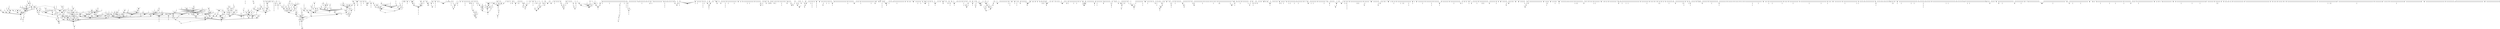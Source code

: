 digraph {
 node[shape=point]
Q7404539 -> Q11609
Q92867 -> Q11615
Q5384865 -> Q11755
Q6809801 -> Q11755
Q78482 -> Q12658
Q85500 -> Q12658
Q561905 -> Q12658
Q571640 -> Q12658
Q710276 -> Q12658
Q430444 -> Q12718
Q12833 -> Q12936
Q15894123 -> Q12936
Q7804199 -> Q15030
Q6500657 -> Q15451
Q7088061 -> Q15451
Q4811519 -> Q16118
Q5606035 -> Q16490
Q76360 -> Q16571
Q77530 -> Q16571
Q89250 -> Q16571
Q691234 -> Q16571
Q817438 -> Q16571
Q5040258 -> Q16571
Q5339613 -> Q16571
Q7327964 -> Q16571
Q84296 -> Q16581
Q93496 -> Q16581
Q3710399 -> Q17455
Q92983 -> Q17457
Q3229792 -> Q17457
Q6830425 -> Q17457
Q3035873 -> Q17714
Q5438909 -> Q17714
Q6742553 -> Q17714
Q7298951 -> Q17714
Q9119555 -> Q17714
Q104575 -> Q18425
Q4647633 -> Q19009
Q833449 -> Q19059
Q92845 -> Q19063
Q379993 -> Q20012
Q115506 -> Q20710
Q363417 -> Q22530
Q330103 -> Q22662
Q721251 -> Q22662
Q1288394 -> Q22662
Q7504 -> Q25320
Q83331 -> Q25320
Q364062 -> Q25320
Q26322 -> Q26321
Q217486 -> Q28189
Q1665193 -> Q28189
Q2133987 -> Q28189
Q5439125 -> Q28189
Q5557639 -> Q28189
Q6935925 -> Q28189
Q7322195 -> Q28189
Q7343486 -> Q28189
Q11181243 -> Q28189
Q4083776 -> Q28900
Q65205 -> Q29193
Q77322 -> Q29193
Q92743 -> Q32338
Q3066992 -> Q32338
Q3710055 -> Q32399
Q331067 -> Q35149
Q5395181 -> Q35149
Q60993 -> Q37193
Q76425 -> Q37193
Q442225 -> Q37193
Q4257400 -> Q37217
Q547674 -> Q39246
Q9047 -> Q39599
Q107450 -> Q40262
Q201513 -> Q40262
Q7286054 -> Q40262
Q6733 -> Q40904
Q61735 -> Q40904
Q90579 -> Q40904
Q96651 -> Q40904
Q105986 -> Q40904
Q123022 -> Q40904
Q609709 -> Q40904
Q7299582 -> Q40904
Q164389 -> Q41257
Q168401 -> Q41485
Q61037 -> Q41585
Q61046 -> Q41585
Q61732 -> Q41585
Q61766 -> Q41585
Q68542 -> Q41585
Q71029 -> Q41585
Q71792 -> Q41585
Q73001 -> Q41585
Q77517 -> Q41585
Q77523 -> Q41585
Q91663 -> Q41585
Q92611 -> Q41585
Q106653 -> Q41585
Q226072 -> Q41585
Q139753 -> Q410
Q7114661 -> Q410
Q153201 -> Q949
Q360445 -> Q949
Q42299 -> Q6722
Q72995 -> Q6722
Q76556 -> Q6722
Q181369 -> Q6733
Q930787 -> Q6733
Q5076546 -> Q6733
Q133267 -> Q7085
Q451225 -> Q7085
Q7342453 -> Q7085
Q68550 -> Q7099
Q68559 -> Q7099
Q71155 -> Q7099
Q78093 -> Q7099
Q84773 -> Q7099
Q105645 -> Q7099
Q452467 -> Q7099
Q977447 -> Q7099
Q13133816 -> Q7099
Q13138377 -> Q7099
Q13138844 -> Q7099
Q13139320 -> Q7099
Q13140357 -> Q7099
Q13140359 -> Q7099
Q241822 -> Q7186
Q468371 -> Q7186
Q3593654 -> Q7186
Q249984 -> Q7251
Q92903 -> Q7487
Q6303470 -> Q7487
Q7814993 -> Q7487
Q2722796 -> Q7552
Q78101 -> Q7604
Q115664 -> Q7604
Q4235955 -> Q7604
Q918343 -> Q8219
Q360808 -> Q8750
Q173028 -> Q8753
Q183679 -> Q8753
Q187822 -> Q8753
Q347236 -> Q8753
Q367196 -> Q8753
Q376617 -> Q8753
Q430002 -> Q8753
Q567758 -> Q8753
Q1585879 -> Q8753
Q1608700 -> Q8753
Q313512 -> Q8772
Q370151 -> Q8814
Q57067 -> Q9021
Q57070 -> Q9021
Q57193 -> Q9021
Q60347 -> Q9021
Q61686 -> Q9021
Q62271 -> Q9021
Q65751 -> Q9021
Q76474 -> Q9021
Q78314 -> Q9021
Q85556 -> Q9021
Q97710 -> Q9021
Q697195 -> Q9021
Q14465850 -> Q9021
Q14465865 -> Q9021
Q14465876 -> Q9021
Q14465900 -> Q9021
Q14466076 -> Q9021
Q720664 -> Q9049
Q1392229 -> Q9049
Q2069211 -> Q9049
Q4254795 -> Q9049
Q4714202 -> Q9049
Q5238538 -> Q9049
Q6153298 -> Q9049
Q57189 -> Q9123
Q80884 -> Q9123
Q153194 -> Q9123
Q172844 -> Q9123
Q178103 -> Q9123
Q183631 -> Q9123
Q451199 -> Q9123
Q561752 -> Q9123
Q727443 -> Q9123
Q1176634 -> Q9123
Q1377224 -> Q9123
Q3306233 -> Q9123
Q3436560 -> Q9123
Q4719461 -> Q9123
Q5006423 -> Q9123
Q5541560 -> Q9123
Q6530859 -> Q9123
Q7052207 -> Q9123
Q7282637 -> Q9123
Q11181006 -> Q9123
Q11181251 -> Q9123
Q4128399 -> Q9215
Q1191771 -> Q9391
Q519179 -> Q9554
Q100701 -> Q57103
Q122789 -> Q57103
Q184535 -> Q57103
Q2604125 -> Q57103
Q6097897 -> Q57103
Q72386 -> Q57125
Q84790 -> Q57125
Q184286 -> Q57125
Q1895343 -> Q57125
Q91006 -> Q57127
Q909297 -> Q57128
Q470782 -> Q57145
Q77144 -> Q57188
Q58750 -> Q57228
Q62088 -> Q57228
Q77918 -> Q57228
Q77309 -> Q57230
Q516714 -> Q57230
Q68360 -> Q57245
Q68531 -> Q57245
Q68553 -> Q57245
Q76420 -> Q57245
Q100701 -> Q57245
Q2604125 -> Q57245
Q65332 -> Q57246
Q351822 -> Q57283
Q371948 -> Q57283
Q726692 -> Q57283
Q6369401 -> Q57283
Q10965844 -> Q57283
Q18228529 -> Q57283
Q62728 -> Q57294
Q115675 -> Q57294
Q358253 -> Q57299
Q453729 -> Q57299
Q64270 -> Q57432
Q77106 -> Q57497
Q76641 -> Q57561
Q58978 -> Q57564
Q85700 -> Q57568
Q15665265 -> Q57656
Q71879 -> Q57684
Q3863186 -> Q57946
Q4180366 -> Q57946
Q60024 -> Q57992
Q72374 -> Q57992
Q76432 -> Q57992
Q77130 -> Q57992
Q123528 -> Q57992
Q63766 -> Q58575
Q66667 -> Q58575
Q72102 -> Q58575
Q90591 -> Q58575
Q96057 -> Q58575
Q72074 -> Q58586
Q1077217 -> Q58632
Q27373 -> Q58750
Q61721 -> Q58750
Q64975 -> Q58750
Q68550 -> Q58750
Q85660 -> Q58750
Q122318 -> Q58750
Q215970 -> Q58750
Q354609 -> Q58750
Q730209 -> Q58750
Q13133816 -> Q58750
Q13140357 -> Q58750
Q115780 -> Q58806
Q356526 -> Q58806
Q16308149 -> Q58834
Q62830 -> Q58845
Q57100 -> Q58978
Q61201 -> Q58978
Q61761 -> Q58978
Q132537 -> Q58978
Q441154 -> Q58978
Q552715 -> Q58978
Q1069890 -> Q58978
Q4895522 -> Q58978
Q234888 -> Q59478
Q120981 -> Q59940
Q41257 -> Q60024
Q57068 -> Q60024
Q66885 -> Q60024
Q127234 -> Q60024
Q505197 -> Q60024
Q709537 -> Q60024
Q133232 -> Q60052
Q106367 -> Q60108
Q5235389 -> Q60108
Q5902069 -> Q60293
Q5926501 -> Q60293
Q77313 -> Q60397
Q571690 -> Q60397
Q325470 -> Q60429
Q1760743 -> Q60429
Q35149 -> Q60554
Q57077 -> Q60554
Q57805 -> Q60554
Q65466 -> Q60554
Q73060 -> Q60554
Q84783 -> Q60554
Q92123 -> Q60554
Q471369 -> Q60554
Q699547 -> Q60554
Q4142729 -> Q60554
Q58575 -> Q60639
Q65517 -> Q60639
Q374493 -> Q60639
Q101570 -> Q60895
Q543475 -> Q60938
Q68505 -> Q61046
Q72978 -> Q61046
Q201426 -> Q61046
Q951253 -> Q61046
Q1904381 -> Q61046
Q57125 -> Q61090
Q5039871 -> Q61090
Q69483 -> Q61166
Q90984 -> Q61166
Q17973240 -> Q61190
Q65350 -> Q61201
Q71575 -> Q61201
Q78445 -> Q61223
Q87550 -> Q61223
Q113717 -> Q61223
Q963663 -> Q61223
Q14465865 -> Q61223
Q365982 -> Q61421
Q67250 -> Q61650
Q95658 -> Q61667
Q91649 -> Q61732
Q370077 -> Q61735
Q1509811 -> Q61735
Q1530613 -> Q61735
Q2271991 -> Q61735
Q91386 -> Q61737
Q96645 -> Q61751
Q105289 -> Q61753
Q574620 -> Q61753
Q61768 -> Q61756
Q7310383 -> Q61756
Q57248 -> Q61758
Q113717 -> Q61758
Q84779 -> Q61761
Q91377 -> Q61763
Q67202 -> Q61766
Q86070 -> Q61766
Q215967 -> Q61766
Q68507 -> Q61768
Q72998 -> Q61768
Q91363 -> Q61768
Q664549 -> Q61768
Q76770 -> Q61771
Q60052 -> Q61774
Q61737 -> Q61774
Q62645 -> Q61774
Q1443837 -> Q61794
Q7099 -> Q61801
Q57070 -> Q61810
Q60347 -> Q61810
Q57554 -> Q61813
Q60938 -> Q61813
Q215965 -> Q61813
Q214712 -> Q61882
Q87512 -> Q62108
Q544659 -> Q62313
Q2175555 -> Q62373
Q2283599 -> Q62373
Q3806766 -> Q62463
Q44318 -> Q62518
Q61755 -> Q62645
Q66914 -> Q62669
Q61421 -> Q62765
Q91913 -> Q62830
Q58031 -> Q62833
Q92944 -> Q62857
Q1381603 -> Q62857
Q7177632 -> Q62857
Q7177633 -> Q62857
Q92876 -> Q62861
Q1373397 -> Q62866
Q7821369 -> Q62870
Q14223 -> Q62874
Q62898 -> Q62874
Q92938 -> Q62874
Q8075535 -> Q62874
Q79000 -> Q62891
Q182896 -> Q62891
Q761883 -> Q62891
Q5486203 -> Q62901
Q4758542 -> Q62904
Q3809551 -> Q62910
Q6449926 -> Q62910
Q19974802 -> Q62920
Q77986 -> Q62971
Q106399 -> Q62982
Q49356 -> Q62984
Q950726 -> Q62984
Q64383 -> Q62990
Q470539 -> Q41585
Q476959 -> Q41585
Q687638 -> Q41585
Q15641430 -> Q41585
Q15715247 -> Q41585
Q4977875 -> Q41590
Q367575 -> Q41688
Q883402 -> Q41688
Q22287759 -> Q43768
Q92629 -> Q44061
Q60554 -> Q44318
Q62463 -> Q44318
Q65466 -> Q44318
Q70523 -> Q44318
Q1900377 -> Q44461
Q2601296 -> Q44461
Q190772 -> Q44481
Q720688 -> Q44691
Q333941 -> Q45099
Q471777 -> Q45099
Q930705 -> Q45099
Q11756557 -> Q45638
Q710597 -> Q46120
Q9123 -> Q47285
Q131729 -> Q47285
Q169330 -> Q47285
Q970745 -> Q47285
Q1701707 -> Q47285
Q5628573 -> Q47285
Q6555779 -> Q47285
Q8041239 -> Q47285
Q58040 -> Q47426
Q284336 -> Q47480
Q1585395 -> Q47480
Q115643 -> Q48246
Q122996 -> Q48956
Q62418 -> Q48965
Q472997 -> Q48973
Q4120143 -> Q48973
Q110935 -> Q48983
Q261276 -> Q48983
Q511581 -> Q48983
Q903471 -> Q48983
Q234463 -> Q48986
Q2497317 -> Q48990
Q4783934 -> Q48990
Q135154 -> Q49351
Q708668 -> Q49351
Q8018043 -> Q49351
Q102419 -> Q49353
Q384156 -> Q49355
Q1722334 -> Q49355
Q983814 -> Q49356
Q5079018 -> Q49356
Q8011976 -> Q49356
Q327637 -> Q49823
Q544512 -> Q49823
Q782431 -> Q49823
Q4468156 -> Q49823
Q5496206 -> Q49823
Q6395317 -> Q49823
Q6771232 -> Q49823
Q6830387 -> Q49823
Q5264847 -> Q49828
Q7323279 -> Q49828
Q7326826 -> Q51515
Q6836958 -> Q55280
Q72983 -> Q56189
Q709878 -> Q56189
Q91383 -> Q57065
Q4665353 -> Q57065
Q68516 -> Q57066
Q77287 -> Q57066
Q1450653 -> Q57066
Q6261040 -> Q57066
Q97747 -> Q57067
Q108142 -> Q57067
Q153238 -> Q57067
Q91641 -> Q57068
Q5340466 -> Q57068
Q5761527 -> Q57075
Q289727 -> Q57077
Q43917 -> Q57078
Q68697 -> Q57078
Q70554 -> Q57078
Q74471 -> Q57078
Q90917 -> Q57078
Q101499 -> Q57078
Q120374 -> Q57078
Q1701984 -> Q57078
Q2631780 -> Q57078
Q57228 -> Q57103
Q57564 -> Q57103
Q58586 -> Q57103
Q61223 -> Q57103
Q65194 -> Q57103
Q68360 -> Q57103
Q68531 -> Q57103
Q68553 -> Q57103
Q77304 -> Q57103
Q61889 -> Q63078
Q57992 -> Q63159
Q76610 -> Q63378
Q92169 -> Q63378
Q64981 -> Q63474
Q77535 -> Q63690
Q58845 -> Q63695
Q77114 -> Q63705
Q91211 -> Q63829
Q1160714 -> Q64188
Q71022 -> Q64241
Q57145 -> Q64481
Q73015 -> Q64481
Q109216 -> Q64481
Q95678 -> Q64592
Q935647 -> Q64975
Q77072 -> Q65061
Q916675 -> Q65108
Q68545 -> Q65176
Q85514 -> Q65185
Q5547116 -> Q65189
Q369561 -> Q65196
Q369792 -> Q65196
Q726706 -> Q65196
Q1676013 -> Q65196
Q2601947 -> Q65196
Q4203866 -> Q65196
Q7938273 -> Q65196
Q323049 -> Q65201
Q2149135 -> Q65201
Q77519 -> Q65202
Q78448 -> Q65202
Q1820746 -> Q65202
Q93159 -> Q65209
Q3609674 -> Q65209
Q11112511 -> Q65212
Q4137372 -> Q65314
Q68554 -> Q65332
Q535715 -> Q65332
Q57066 -> Q65466
Q85706 -> Q65466
Q91391 -> Q65466
Q1278003 -> Q65466
Q84593 -> Q65600
Q5699940 -> Q65720
Q37193 -> Q65840
Q7781632 -> Q65845
Q214583 -> Q65853
Q73227 -> Q65869
Q132537 -> Q65989
Q457253 -> Q65989
Q1382109 -> Q65989
Q5442352 -> Q65989
Q61774 -> Q66165
Q1298593 -> Q66267
Q836646 -> Q66332
Q68284 -> Q66571
Q907961 -> Q66830
Q5539014 -> Q66885
Q11181565 -> Q66885
Q64714 -> Q67067
Q61678 -> Q67189
Q115398 -> Q67202
Q5394922 -> Q67250
Q77313 -> Q67255
Q90572 -> Q67255
Q61753 -> Q67317
Q78091 -> Q67317
Q9047 -> Q67323
Q64592 -> Q67323
Q3888733 -> Q67599
Q2898581 -> Q67626
Q817600 -> Q67692
Q95331 -> Q68008
Q89232 -> Q68175
Q75856 -> Q68360
Q109376 -> Q68512
Q88041 -> Q68514
Q113741 -> Q68514
Q68525 -> Q68519
Q58586 -> Q68531
Q76712 -> Q68531
Q78547 -> Q68531
Q515891 -> Q68531
Q1711970 -> Q68551
Q1385596 -> Q68553
Q1336138 -> Q68554
Q1506867 -> Q68554
Q6693258 -> Q68554
Q5388798 -> Q68578
Q7177810 -> Q68604
Q12950355 -> Q68604
Q2128079 -> Q69397
Q123014 -> Q69483
Q1447143 -> Q69483
Q88926 -> Q69571
Q214308 -> Q69571
Q4128399 -> Q69794
Q76624 -> Q70500
Q77171 -> Q70500
Q63983 -> Q70554
Q66507 -> Q70554
Q71846 -> Q70554
Q76464 -> Q70554
Q76604 -> Q70554
Q76613 -> Q70554
Q76616 -> Q70554
Q97134 -> Q70554
Q101622 -> Q70554
Q118533 -> Q70554
Q304732 -> Q70554
Q206379 -> Q71013
Q190697 -> Q71023
Q4128399 -> Q71027
Q441223 -> Q71029
Q57063 -> Q71031
Q57075 -> Q71031
Q63622 -> Q71031
Q76621 -> Q71031
Q76622 -> Q71031
Q77748 -> Q71031
Q89390 -> Q71031
Q123344 -> Q71031
Q949230 -> Q71031
Q1373201 -> Q71031
Q5550711 -> Q71031
Q11181565 -> Q71047
Q63378 -> Q71156
Q91421 -> Q71156
Q3772639 -> Q71156
Q21748873 -> Q71315
Q9387 -> Q71335
Q98668 -> Q71722
Q62373 -> Q72074
Q6145491 -> Q72078
Q2420638 -> Q72095
Q62984 -> Q72102
Q72095 -> Q72102
Q711755 -> Q72141
Q3460851 -> Q72386
Q1585 -> Q72538
Q215479 -> Q72538
Q65201 -> Q72599
Q72078 -> Q72599
Q77918 -> Q72599
Q108251 -> Q72599
Q57092 -> Q72852
Q93159 -> Q72978
Q61763 -> Q72988
Q57561 -> Q72995
Q57245 -> Q72997
Q11099505 -> Q73000
Q84292 -> Q73001
Q91635 -> Q73001
Q75642 -> Q73014
Q57283 -> Q73015
Q13138377 -> Q73015
Q75208 -> Q73117
Q74651 -> Q73520
Q1334262 -> Q73520
Q60066 -> Q74159
Q76462 -> Q74175
Q75999 -> Q74295
Q1294587 -> Q74336
Q15712491 -> Q74426
Q97546 -> Q74778
Q85654 -> Q75164
Q78397 -> Q75208
Q85153 -> Q75642
Q1694463 -> Q75642
Q103083 -> Q75710
Q8963 -> Q75797
Q109854 -> Q75807
Q61190 -> Q75814
Q221723 -> Q75814
Q380456 -> Q75814
Q545047 -> Q75814
Q58685 -> Q75845
Q72997 -> Q75845
Q97271 -> Q75914
Q343506 -> Q75914
Q65209 -> Q75919
Q215998 -> Q75941
Q75814 -> Q76126
Q92891 -> Q76308
Q78090 -> Q76325
Q116635 -> Q76359
Q57127 -> Q76360
Q66391 -> Q76360
Q70500 -> Q76360
Q71056 -> Q76360
Q75947 -> Q76360
Q76771 -> Q76360
Q95222 -> Q76360
Q105996 -> Q76360
Q115370 -> Q76360
Q61756 -> Q76410
Q68519 -> Q76410
Q61203 -> Q76432
Q62920 -> Q76432
Q72028 -> Q76432
Q66161 -> Q76465
Q1582054 -> Q76474
Q67255 -> Q76564
Q12362925 -> Q76593
Q85426 -> Q76604
Q89087 -> Q76610
Q60847 -> Q76621
Q61316 -> Q76621
Q62234 -> Q76621
Q75378 -> Q76621
Q77545 -> Q76622
Q77546 -> Q76622
Q116860 -> Q76622
Q76612 -> Q76623
Q58809 -> Q76641
Q65202 -> Q76641
Q65214 -> Q76641
Q68514 -> Q76641
Q70905 -> Q76641
Q77203 -> Q76641
Q78105 -> Q76641
Q91664 -> Q76641
Q339406 -> Q76641
Q385654 -> Q76641
Q441117 -> Q76641
Q452074 -> Q76641
Q1443851 -> Q76641
Q71574 -> Q76683
Q81202 -> Q76683
Q96647 -> Q76683
Q61090 -> Q76707
Q76359 -> Q76707
Q1238463 -> Q76707
Q87896 -> Q76770
Q7490 -> Q76771
Q76614 -> Q76771
Q69872 -> Q76774
Q70301 -> Q76784
Q122276 -> Q76784
Q215896 -> Q76826
Q191095 -> Q76857
Q557443 -> Q76857
Q711288 -> Q76857
Q3453468 -> Q76919
Q8060008 -> Q77001
Q40904 -> Q77078
Q65204 -> Q77078
Q65989 -> Q77078
Q90578 -> Q77078
Q91669 -> Q77078
Q103835 -> Q77078
Q117305 -> Q77078
Q155794 -> Q77078
Q2039726 -> Q77078
Q5395009 -> Q77078
Q315916 -> Q77106
Q122972 -> Q77131
Q7035781 -> Q77137
Q324436 -> Q77141
Q334045 -> Q77141
Q370871 -> Q77141
Q931195 -> Q77141
Q931228 -> Q77141
Q1343092 -> Q77141
Q1414851 -> Q77141
Q1544886 -> Q77141
Q106369 -> Q77171
Q77713 -> Q77184
Q41585 -> Q77203
Q57246 -> Q77203
Q61769 -> Q77203
Q65189 -> Q77203
Q77078 -> Q77203
Q66944 -> Q77242
Q1599272 -> Q77286
Q62518 -> Q77309
Q71031 -> Q77309
Q3709927 -> Q77313
Q57103 -> Q77316
Q6722 -> Q77361
Q60895 -> Q77503
Q1697784 -> Q77506
Q78085 -> Q77517
Q76826 -> Q77518
Q152388 -> Q77518
Q92390 -> Q77530
Q62669 -> Q77540
Q112156 -> Q77540
Q113727 -> Q77545
Q902967 -> Q77545
Q6371764 -> Q77755
Q96535 -> Q78059
Q4128399 -> Q78068
Q111041 -> Q78093
Q441539 -> Q78105
Q44594 -> Q78170
Q116336 -> Q78448
Q122724 -> Q78448
Q124582 -> Q78448
Q1582208 -> Q78448
Q1680623 -> Q78448
Q123280 -> Q78480
Q232295 -> Q78480
Q21575049 -> Q78480
Q215964 -> Q78547
Q1239312 -> Q78580
Q79078 -> Q78751
Q2163091 -> Q78751
Q89516 -> Q78843
Q9130 -> Q78849
Q84763 -> Q78849
Q304910 -> Q79078
Q328131 -> Q79078
Q78751 -> Q79111
Q8772 -> Q80222
Q190772 -> Q80222
Q611352 -> Q80884
Q3306233 -> Q80884
Q4522812 -> Q80884
Q560823 -> Q81082
Q1225951 -> Q81082
Q3038025 -> Q81218
Q822820 -> Q83331
Q1183434 -> Q83331
Q2277954 -> Q83331
Q2896757 -> Q83598
Q5126698 -> Q83598
Q5367051 -> Q83598
Q11249889 -> Q83598
Q183181 -> Q84227
Q315439 -> Q84227
Q535748 -> Q84227
Q1384942 -> Q84227
Q14465900 -> Q84292
Q14466076 -> Q84292
Q84227 -> Q84296
Q4888492 -> Q84386
Q41390 -> Q84552
Q93690 -> Q84552
Q78479 -> Q84573
Q381994 -> Q84664
Q66155 -> Q84675
Q60287 -> Q84763
Q202631 -> Q84763
Q1585521 -> Q84773
Q79163 -> Q84774
Q56189 -> Q84783
Q78849 -> Q84783
Q84955 -> Q84783
Q541895 -> Q84783
Q74159 -> Q84790
Q2982487 -> Q84817
Q125189 -> Q84849
Q88677 -> Q85099
Q4020091 -> Q85099
Q62178 -> Q85103
Q76323 -> Q85103
Q232305 -> Q85639
Q92410 -> Q85654
Q723533 -> Q85706
Q2172960 -> Q85706
Q3386829 -> Q85715
Q91541 -> Q85738
Q2982487 -> Q85907
Q71016 -> Q86211
Q91356 -> Q86211
Q16581 -> Q86374
Q90516 -> Q86374
Q93996 -> Q86374
Q709562 -> Q86488
Q77755 -> Q86753
Q1745666 -> Q86869
Q6487271 -> Q87307
Q97722 -> Q87449
Q5233944 -> Q87451
Q112290 -> Q87499
Q76683 -> Q87512
Q90352 -> Q87524
Q775128 -> Q87550
Q541206 -> Q87554
Q5209125 -> Q87554
Q18763803 -> Q87554
Q85099 -> Q87599
Q1680982 -> Q87737
Q86869 -> Q88041
Q89133 -> Q88041
Q65742 -> Q88110
Q76600 -> Q88231
Q104985 -> Q88231
Q61678 -> Q88677
Q87451 -> Q88800
Q13140359 -> Q89075
Q1679428 -> Q89079
Q73455 -> Q89087
Q109369 -> Q89087
Q78610 -> Q89298
Q87427 -> Q89320
Q87616 -> Q89345
Q86211 -> Q90044
Q98034 -> Q90246
Q91640 -> Q90312
Q9599 -> Q90313
Q87599 -> Q90494
Q84783 -> Q90516
Q72988 -> Q90572
Q89050 -> Q90572
Q57065 -> Q90591
Q100140 -> Q90591
Q91415 -> Q90694
Q2601698 -> Q91144
Q44286 -> Q91169
Q96581 -> Q91211
Q1659353 -> Q91354
Q120413 -> Q91363
Q9021 -> Q91386
Q89754 -> Q91391
Q1176232 -> Q91414
Q7153996 -> Q91414
Q48956 -> Q91421
Q49325 -> Q91527
Q3134086 -> Q91538
Q61813 -> Q91657
Q116824 -> Q91669
Q124588 -> Q91669
Q215977 -> Q91669
Q1382109 -> Q91669
Q2086929 -> Q91848
Q98734 -> Q92317
Q4101164 -> Q92390
Q6215568 -> Q92410
Q29664 -> Q92612
Q92963 -> Q92612
Q7045525 -> Q92612
Q5715294 -> Q92621
Q6184376 -> Q92625
Q11609 -> Q92626
Q92805 -> Q92626
Q92984 -> Q92626
Q93074 -> Q92626
Q93080 -> Q92626
Q4815229 -> Q92626
Q5386065 -> Q92626
Q6899861 -> Q92626
Q7384647 -> Q92626
Q4730486 -> Q92628
Q5218783 -> Q92638
Q7137316 -> Q92639
Q14492150 -> Q92639
Q578036 -> Q92641
Q4707402 -> Q92643
Q6728718 -> Q92643
Q92596 -> Q92646
Q92798 -> Q92646
Q92811 -> Q92649
Q19896523 -> Q92649
Q7558 -> Q92657
Q7521264 -> Q92657
Q15995234 -> Q92657
Q7631228 -> Q92664
Q6388302 -> Q92679
Q18618629 -> Q92692
Q18618630 -> Q92692
Q4760778 -> Q92694
Q5231847 -> Q92701
Q92742 -> Q92712
Q1344392 -> Q92712
Q4678820 -> Q92714
Q7879911 -> Q92729
Q10959 -> Q92739
Q92820 -> Q92739
Q3929838 -> Q92739
Q16080922 -> Q92739
Q7251 -> Q92741
Q23431 -> Q92741
Q28900 -> Q92741
Q49823 -> Q92741
Q111637 -> Q92741
Q332905 -> Q92741
Q335148 -> Q92741
Q357965 -> Q92741
Q441178 -> Q92741
Q516801 -> Q92741
Q1174939 -> Q92741
Q1239172 -> Q92741
Q5536172 -> Q92741
Q5674941 -> Q92741
Q7172598 -> Q92741
Q8005704 -> Q92741
Q14237 -> Q92758
Q62866 -> Q92760
Q4895325 -> Q92760
Q7238875 -> Q92767
Q1680268 -> Q92782
Q92825 -> Q92794
Q4712144 -> Q92794
Q3479163 -> Q92797
Q92664 -> Q92805
Q93149 -> Q92805
Q4054157 -> Q92805
Q4179840 -> Q92805
Q92810 -> Q92811
Q320624 -> Q92814
Q4805743 -> Q92814
Q15995467 -> Q92815
Q699605 -> Q92820
Q6137041 -> Q92820
Q15995469 -> Q92821
Q7803487 -> Q92834
Q6314726 -> Q92835
Q7496998 -> Q92844
Q92840 -> Q92845
Q92841 -> Q92845
Q6504468 -> Q92854
Q23419296 -> Q92867
Q92670 -> Q92871
Q2167581 -> Q92873
Q7326742 -> Q92876
Q21712134 -> Q92894
Q5880225 -> Q92897
Q5238291 -> Q92912
Q92905 -> Q92922
Q4890055 -> Q92927
Q16196545 -> Q92927
Q92620 -> Q92944
Q92694 -> Q92944
Q92873 -> Q92944
Q3308077 -> Q92944
Q93070 -> Q92951
Q6183750 -> Q92951
Q6387935 -> Q92951
Q9594 -> Q92957
Q5235856 -> Q92963
Q7196952 -> Q92963
Q1733964 -> Q92977
Q7341291 -> Q92977
Q92769 -> Q92981
Q21057281 -> Q92988
Q92716 -> Q92995
Q8556 -> Q93015
Q92834 -> Q93020
Q7183648 -> Q93020
Q2524992 -> Q93028
Q5622101 -> Q93028
Q3634379 -> Q93029
Q3497144 -> Q93052
Q92714 -> Q93055
Q92757 -> Q93055
Q7324790 -> Q93097
Q92922 -> Q93104
Q93078 -> Q93104
Q5717714 -> Q93109
Q3308285 -> Q93111
Q92686 -> Q93119
Q7610052 -> Q93119
Q15994776 -> Q93119
Q7175967 -> Q93122
Q4830249 -> Q93125
Q6155997 -> Q93147
Q7920088 -> Q93149
Q560132 -> Q93401
Q8273176 -> Q93401
Q1351673 -> Q93562
Q240772 -> Q93690
Q2982487 -> Q93996
Q7109921 -> Q93996
Q94483 -> Q94024
Q1681079 -> Q94037
Q72631 -> Q94346
Q89075 -> Q95665
Q91657 -> Q95678
Q107655 -> Q95776
Q97016 -> Q96057
Q57189 -> Q96320
Q73479 -> Q96347
Q66105 -> Q96649
Q100462 -> Q96649
Q453319 -> Q96809
Q69571 -> Q97134
Q57227 -> Q97326
Q90549 -> Q97410
Q71590 -> Q97931
Q109697 -> Q98650
Q57230 -> Q98731
Q58720 -> Q99793
Q17353132 -> Q100667
Q76691 -> Q100707
Q7877263 -> Q101005
Q3783157 -> Q101157
Q214335 -> Q101499
Q102492 -> Q101567
Q581515 -> Q101754
Q287542 -> Q102454
Q119805 -> Q102637
Q900301 -> Q102804
Q3301167 -> Q102804
Q320050 -> Q102822
Q7409 -> Q103835
Q107405 -> Q103835
Q115462 -> Q103835
Q124236 -> Q103835
Q106494 -> Q104104
Q1097111 -> Q104243
Q107477 -> Q104516
Q1844592 -> Q104668
Q97444 -> Q104854
Q5515785 -> Q105289
Q5619651 -> Q105289
Q5700171 -> Q105565
Q11206500 -> Q105927
Q72406 -> Q105996
Q110694 -> Q105996
Q910819 -> Q105996
Q92897 -> Q106653
Q109726 -> Q106735
Q11180922 -> Q106751
Q16027706 -> Q106751
Q4718754 -> Q106756
Q509262 -> Q107264
Q61045 -> Q107419
Q12497962 -> Q107506
Q15154650 -> Q107533
Q65853 -> Q107619
Q5111721 -> Q107619
Q103662 -> Q107755
Q5216427 -> Q107857
Q3701617 -> Q108184
Q100707 -> Q109393
Q6262242 -> Q109553
Q3930677 -> Q110059
Q109559 -> Q110935
Q273279 -> Q110935
Q85268 -> Q111999
Q1452780 -> Q112505
Q4777252 -> Q112849
Q94224 -> Q113090
Q114036 -> Q113715
Q5535822 -> Q113715
Q71633 -> Q113741
Q380748 -> Q114036
Q4231606 -> Q114036
Q7173118 -> Q114036
Q85639 -> Q114316
Q2647225 -> Q114867
Q4707189 -> Q114867
Q711755 -> Q115000
Q41532 -> Q115506
Q232336 -> Q115506
Q2052935 -> Q115912
Q18214338 -> Q115912
Q124367 -> Q116176
Q32416 -> Q116336
Q27113 -> Q116824
Q118292 -> Q116824
Q122764 -> Q116824
Q125728 -> Q116824
Q248997 -> Q116824
Q7965197 -> Q116824
Q15783334 -> Q116960
Q6185481 -> Q117305
Q77507 -> Q118292
Q112898 -> Q118711
Q369638 -> Q118872
Q781127 -> Q118872
Q214595 -> Q118982
Q1161106 -> Q119449
Q89332 -> Q120157
Q6834603 -> Q120216
Q19631282 -> Q120389
Q109297 -> Q120413
Q102637 -> Q120454
Q15990445 -> Q120945
Q76687 -> Q122298
Q661215 -> Q122308
Q60502 -> Q122318
Q227897 -> Q122392
Q3435947 -> Q122701
Q122414 -> Q122724
Q943361 -> Q122724
Q263541 -> Q122972
Q3087081 -> Q122972
Q12057614 -> Q122972
Q116960 -> Q122996
Q6915981 -> Q122996
Q1253985 -> Q123225
Q2959528 -> Q123898
Q520382 -> Q123963
Q16539457 -> Q123975
Q84907 -> Q124142
Q1111319 -> Q124165
Q49620 -> Q124236
Q823151 -> Q124236
Q1503841 -> Q124236
Q319308 -> Q124367
Q2074264 -> Q124897
Q2501874 -> Q124897
Q117695 -> Q125099
Q2337028 -> Q125099
Q18215332 -> Q125144
Q120454 -> Q125189
Q309675 -> Q125249
Q3863186 -> Q125249
Q13641202 -> Q126103
Q130975 -> Q127234
Q457335 -> Q127779
Q178344 -> Q127944
Q4095045 -> Q127944
Q7190235 -> Q127944
Q7349506 -> Q127944
Q329221 -> Q128759
Q517990 -> Q129368
Q1711020 -> Q129368
Q1000934 -> Q130975
Q2568271 -> Q130975
Q8017178 -> Q130975
Q1220238 -> Q131721
Q1356820 -> Q131721
Q1089408 -> Q131729
Q1645453 -> Q131729
Q1699680 -> Q131729
Q47667 -> Q131805
Q11206055 -> Q131859
Q174920 -> Q132537
Q186497 -> Q132537
Q310765 -> Q132537
Q978384 -> Q132537
Q1352633 -> Q132537
Q1369818 -> Q132537
Q1385071 -> Q132537
Q1425110 -> Q132537
Q1751751 -> Q132537
Q1788548 -> Q132537
Q2281897 -> Q132537
Q7597638 -> Q132537
Q14491917 -> Q132537
Q15407113 -> Q132537
Q15606455 -> Q132537
Q15606633 -> Q132537
Q496877 -> Q133222
Q7186 -> Q133232
Q37463 -> Q133232
Q934576 -> Q133232
Q1313602 -> Q133267
Q1560205 -> Q133267
Q4264086 -> Q133267
Q7513 -> Q133747
Q168362 -> Q133747
Q562321 -> Q133747
Q6080609 -> Q133846
Q1655153 -> Q139214
Q1240217 -> Q148109
Q1351917 -> Q148109
Q231349 -> Q150379
Q26321 -> Q151564
Q295700 -> Q151564
Q5537344 -> Q151564
Q7790291 -> Q151861
Q717081 -> Q151911
Q5573776 -> Q151911
Q215896 -> Q152388
Q6260272 -> Q153194
Q92966 -> Q153224
Q157642 -> Q153224
Q315414 -> Q153224
Q381357 -> Q153224
Q419464 -> Q153224
Q487735 -> Q153224
Q950897 -> Q153224
Q951222 -> Q153224
Q958015 -> Q153224
Q1356831 -> Q153224
Q2156320 -> Q153224
Q3294206 -> Q153224
Q4301752 -> Q153224
Q4330048 -> Q153224
Q23645153 -> Q153224
Q912906 -> Q153243
Q5717328 -> Q153243
Q44461 -> Q153890
Q2757690 -> Q153890
Q206005 -> Q154356
Q327728 -> Q154356
Q726753 -> Q154356
Q10742574 -> Q155375
Q104668 -> Q155759
Q487602 -> Q155759
Q3918325 -> Q155759
Q11538917 -> Q155773
Q949 -> Q155790
Q711210 -> Q155790
Q983364 -> Q155790
Q1129529 -> Q155790
Q181687 -> Q155794
Q346895 -> Q155794
Q726394 -> Q155794
Q1252622 -> Q155794
Q1441639 -> Q155794
Q1441783 -> Q155794
Q1465941 -> Q155794
Q1493557 -> Q155794
Q1507638 -> Q155794
Q2164635 -> Q155794
Q22668109 -> Q155794
Q520186 -> Q156201
Q76756 -> Q156941
Q290017 -> Q157255
Q312560 -> Q157262
Q11628812 -> Q157262
Q451757 -> Q157642
Q1458824 -> Q157642
Q7925942 -> Q157642
Q12279839 -> Q157642
Q452086 -> Q159430
Q1389320 -> Q159430
Q234357 -> Q161846
Q535833 -> Q161846
Q2503649 -> Q162051
Q155790 -> Q163087
Q18601970 -> Q163087
Q27507 -> Q164384
Q73228 -> Q164384
Q73231 -> Q164384
Q73264 -> Q164384
Q73305 -> Q164384
Q73333 -> Q164384
Q77001 -> Q164384
Q163683 -> Q164384
Q333500 -> Q164384
Q717421 -> Q164384
Q3569685 -> Q164384
Q8017281 -> Q164384
Q12129315 -> Q164384
Q15918765 -> Q164384
Q17123194 -> Q164384
Q60293 -> Q164389
Q440346 -> Q164389
Q6321505 -> Q164389
Q11973807 -> Q164389
Q5080064 -> Q164401
Q164428 -> Q164405
Q187170 -> Q164405
Q212063 -> Q164405
Q376963 -> Q164405
Q464878 -> Q164405
Q526290 -> Q164405
Q574633 -> Q164405
Q930720 -> Q164405
Q2721731 -> Q164405
Q22662 -> Q164425
Q323232 -> Q164425
Q441127 -> Q164425
Q720471 -> Q164425
Q154356 -> Q164784
Q274322 -> Q164784
Q896660 -> Q164784
Q107419 -> Q165969
Q186465 -> Q165969
Q7330030 -> Q165969
Q935013 -> Q167112
Q1578711 -> Q167112
Q7487 -> Q168362
Q81082 -> Q168401
Q259270 -> Q168401
Q510916 -> Q168401
Q1932828 -> Q168401
Q3073406 -> Q168401
Q246517 -> Q168419
Q1349042 -> Q169330
Q80905 -> Q169366
Q1356799 -> Q169366
Q325496 -> Q169577
Q450317 -> Q169577
Q705994 -> Q169577
Q963428 -> Q169577
Q4056256 -> Q169929
Q54945 -> Q170741
Q685144 -> Q172118
Q711519 -> Q172118
Q193503 -> Q172840
Q809560 -> Q172840
Q1357688 -> Q172840
Q2966651 -> Q172840
Q7356160 -> Q172840
Q1176634 -> Q172844
Q834127 -> Q173746
Q983361 -> Q173746
Q1439237 -> Q173746
Q92865 -> Q173783
Q968583 -> Q174242
Q1078794 -> Q174743
Q5407452 -> Q174743
Q6396209 -> Q174808
Q4710895 -> Q175294
Q268869 -> Q176659
Q331089 -> Q176659
Q372097 -> Q176659
Q929950 -> Q176659
Q14492060 -> Q177202
Q83598 -> Q177681
Q535384 -> Q177681
Q435296 -> Q177869
Q585052 -> Q177869
Q5546631 -> Q178577
Q6251536 -> Q178577
Q2409133 -> Q179201
Q722128 -> Q179282
Q3246641 -> Q179484
Q130347 -> Q179777
Q904952 -> Q179777
Q1544193 -> Q179777
Q5239083 -> Q179777
Q2260782 -> Q180099
Q637176 -> Q180217
Q7604430 -> Q181369
Q92823 -> Q181529
Q439245 -> Q181529
Q7329766 -> Q181529
Q1384866 -> Q181687
Q1394712 -> Q181687
Q5345256 -> Q182915
Q19059 -> Q182967
Q15127383 -> Q183181
Q189987 -> Q183270
Q828523 -> Q183270
Q3760615 -> Q183270
Q456167 -> Q183373
Q5228312 -> Q183373
Q6118560 -> Q183373
Q179201 -> Q183397
Q1148610 -> Q183397
Q2639791 -> Q183397
Q2662337 -> Q183397
Q4682592 -> Q183509
Q77515 -> Q184337
Q224372 -> Q184337
Q381352 -> Q184337
Q452158 -> Q184337
Q3300281 -> Q184337
Q5344148 -> Q184337
Q11115439 -> Q184337
Q356638 -> Q184433
Q712170 -> Q184433
Q724762 -> Q184433
Q912029 -> Q184433
Q1398727 -> Q184433
Q261269 -> Q184499
Q1235635 -> Q184499
Q93819 -> Q184566
Q710978 -> Q184592
Q794633 -> Q184592
Q139412 -> Q184992
Q550729 -> Q184992
Q1618181 -> Q184992
Q5576574 -> Q184992
Q1497472 -> Q185777
Q1029256 -> Q185920
Q64188 -> Q186465
Q78510 -> Q186465
Q107420 -> Q186465
Q107423 -> Q186465
Q330161 -> Q186465
Q382883 -> Q186465
Q472382 -> Q186465
Q545097 -> Q186465
Q6504466 -> Q186465
Q315399 -> Q186497
Q1564264 -> Q186497
Q1901962 -> Q186497
Q4853186 -> Q186497
Q7349244 -> Q186497
Q574603 -> Q187170
Q1386035 -> Q188120
Q1117138 -> Q188290
Q13234727 -> Q188394
Q1290 -> Q188663
Q7343858 -> Q189047
Q49355 -> Q189465
Q208858 -> Q189465
Q1123489 -> Q189465
Q5081624 -> Q189465
Q10323301 -> Q189465
Q57475 -> Q189485
Q980676 -> Q189485
Q347721 -> Q189987
Q233974 -> Q189990
Q111190 -> Q190486
Q6793460 -> Q190486
Q109588 -> Q190697
Q206499 -> Q190745
Q1887050 -> Q190766
Q29193 -> Q190772
Q181685 -> Q190772
Q214549 -> Q190772
Q318067 -> Q190772
Q5240797 -> Q192112
Q233051 -> Q192592
Q272510 -> Q192592
Q156286 -> Q192685
Q5234877 -> Q192685
Q7926813 -> Q192685
Q410 -> Q192948
Q1931745 -> Q193503
Q314308 -> Q193655
Q776387 -> Q193803
Q4804296 -> Q193803
Q6485432 -> Q193803
Q667683 -> Q200454
Q1507260 -> Q201426
Q1607032 -> Q201426
Q5230463 -> Q201426
Q368407 -> Q201513
Q1143841 -> Q201513
Q1260333 -> Q201513
Q2514375 -> Q201513
Q7453551 -> Q201513
Q206405 -> Q201853
Q6811347 -> Q202140
Q184592 -> Q202149
Q39246 -> Q202631
Q323320 -> Q202631
Q364238 -> Q202631
Q370046 -> Q202631
Q504448 -> Q202631
Q537705 -> Q202631
Q687024 -> Q202631
Q712042 -> Q202631
Q1361708 -> Q202631
Q1442589 -> Q202631
Q6376238 -> Q202631
Q310956 -> Q203913
Q6186772 -> Q203913
Q92626 -> Q204815
Q92942 -> Q204815
Q92981 -> Q204815
Q93020 -> Q204815
Q380511 -> Q204815
Q4895807 -> Q204815
Q5407117 -> Q204815
Q6831014 -> Q204815
Q83333 -> Q205667
Q7680735 -> Q205927
Q59478 -> Q205981
Q245335 -> Q206005
Q176659 -> Q206012
Q310788 -> Q206012
Q619900 -> Q206012
Q4374163 -> Q206012
Q451676 -> Q207534
Q452116 -> Q207534
Q463307 -> Q207534
Q515319 -> Q207534
Q536528 -> Q207534
Q957416 -> Q207534
Q1284005 -> Q207534
Q5090730 -> Q207534
Q5639292 -> Q207534
Q7358572 -> Q207534
Q4730491 -> Q207719
Q334039 -> Q208356
Q426855 -> Q208356
Q441579 -> Q208356
Q450409 -> Q208356
Q541018 -> Q208356
Q1398998 -> Q208356
Q179777 -> Q208858
Q5489712 -> Q208858
Q6831777 -> Q208858
Q370496 -> Q212063
Q77141 -> Q212081
Q366192 -> Q212081
Q521603 -> Q212081
Q687620 -> Q212081
Q982534 -> Q212081
Q3182348 -> Q212081
Q1780288 -> Q213195
Q273223 -> Q213504
Q213642 -> Q213674
Q76889 -> Q214097
Q791396 -> Q214209
Q7380279 -> Q214209
Q903973 -> Q214243
Q4756462 -> Q214243
Q41485 -> Q214549
Q2604125 -> Q214549
Q76966 -> Q214583
Q75590 -> Q214752
Q95776 -> Q214752
Q132197 -> Q214752
Q402579 -> Q214969
Q8007226 -> Q214969
Q12998 -> Q215022
Q190495 -> Q215226
Q254516 -> Q215765
Q440717 -> Q215765
Q6270714 -> Q215765
Q215986 -> Q215964
Q3605728 -> Q215964
Q7132064 -> Q215964
Q19358242 -> Q215964
Q215479 -> Q215965
Q4922 -> Q215967
Q526247 -> Q215967
Q556862 -> Q215967
Q1406404 -> Q215967
Q1586709 -> Q215967
Q2045741 -> Q215967
Q2815662 -> Q215967
Q16018157 -> Q215967
Q451721 -> Q215970
Q372263 -> Q215986
Q1285477 -> Q215986
Q1406510 -> Q215986
Q109393 -> Q215998
Q16571 -> Q216166
Q1511883 -> Q216637
Q460847 -> Q216723
Q711237 -> Q216723
Q1384983 -> Q216809
Q1509906 -> Q217486
Q3298995 -> Q217486
Q4730830 -> Q217486
Q11465981 -> Q217734
Q732418 -> Q218311
Q4352405 -> Q218823
Q6712835 -> Q218823
Q7632861 -> Q219023
Q653517 -> Q219721
Q2777086 -> Q219721
Q792628 -> Q220402
Q2440058 -> Q220402
Q18707695 -> Q220478
Q180217 -> Q226072
Q736380 -> Q226072
Q2640812 -> Q226072
Q3576399 -> Q226072
Q7604 -> Q227897
Q5512458 -> Q231365
Q910163 -> Q231402
Q1387590 -> Q232295
Q728529 -> Q232316
Q907664 -> Q232316
Q5113264 -> Q232316
Q6388913 -> Q232316
Q7614416 -> Q232316
Q7436275 -> Q232949
Q173994 -> Q233051
Q1943137 -> Q233355
Q74948 -> Q233973
Q6775643 -> Q233973
Q156333 -> Q233976
Q1457071 -> Q234463
Q6263798 -> Q234463
Q266972 -> Q234888
Q4793337 -> Q234949
Q6390703 -> Q237821
Q92786 -> Q238798
Q309879 -> Q239373
Q274111 -> Q240448
Q8039941 -> Q242169
Q7154276 -> Q243190
Q505876 -> Q246731
Q6959579 -> Q246773
Q23645127 -> Q246773
Q906529 -> Q247486
Q6759943 -> Q248747
Q1059246 -> Q249115
Q1605792 -> Q249115
Q441137 -> Q249984
Q6775742 -> Q249984
Q216812 -> Q250920
Q525674 -> Q250920
Q707148 -> Q250920
Q726764 -> Q250920
Q982529 -> Q250920
Q5236908 -> Q251524
Q3446773 -> Q252315
Q5385748 -> Q253354
Q15430225 -> Q253354
Q11181838 -> Q257879
Q4511370 -> Q260040
Q6131573 -> Q260802
Q1159121 -> Q261269
Q6960265 -> Q261269
Q520992 -> Q261276
Q92405 -> Q264375
Q334010 -> Q268961
Q381359 -> Q268961
Q281170 -> Q273159
Q431503 -> Q273159
Q1240181 -> Q273159
Q425980 -> Q274128
Q1899790 -> Q274254
Q3102563 -> Q274322
Q116966 -> Q274639
Q304712 -> Q274639
Q6324228 -> Q276280
Q234909 -> Q281170
Q6132007 -> Q281170
Q17714 -> Q284336
Q1686446 -> Q284616
Q5589492 -> Q286098
Q323232 -> Q286375
Q470539 -> Q286375
Q550775 -> Q286375
Q896660 -> Q286375
Q1932828 -> Q286375
Q452576 -> Q287097
Q58961 -> Q295099
Q740638 -> Q295678
Q7683224 -> Q295678
Q5777769 -> Q295696
Q17149107 -> Q295706
Q16734588 -> Q296042
Q276579 -> Q296259
Q473551 -> Q297206
Q503570 -> Q297206
Q539544 -> Q297206
Q656642 -> Q297206
Q1254680 -> Q297206
Q22138400 -> Q298913
Q4075955 -> Q299149
Q980000 -> Q299595
Q92609 -> Q299723
Q442020 -> Q299756
Q5638525 -> Q301313
Q11205655 -> Q301313
Q118872 -> Q304712
Q478343 -> Q304712
Q926125 -> Q304712
Q1386168 -> Q304712
Q1651160 -> Q304712
Q122392 -> Q309818
Q329211 -> Q309861
Q1634508 -> Q309977
Q721892 -> Q310765
Q1176136 -> Q310765
Q671993 -> Q310769
Q687611 -> Q310769
Q951263 -> Q310769
Q5026288 -> Q310769
Q6074815 -> Q310781
Q8016938 -> Q310781
Q559188 -> Q310788
Q3809681 -> Q310794
Q6524703 -> Q310794
Q504150 -> Q310956
Q6504542 -> Q310956
Q1465858 -> Q312069
Q21693572 -> Q312561
Q737706 -> Q312959
Q202152 -> Q312977
Q5163512 -> Q312977
Q711132 -> Q313093
Q1698702 -> Q313093
Q4088473 -> Q313093
Q6118900 -> Q313769
Q366181 -> Q314308
Q431485 -> Q315037
Q467705 -> Q315160
Q516854 -> Q315394
Q966663 -> Q315394
Q1362592 -> Q315394
Q2174764 -> Q315394
Q5984090 -> Q315394
Q92968 -> Q315414
Q370530 -> Q315414
Q439709 -> Q315414
Q502771 -> Q315414
Q915301 -> Q315414
Q925405 -> Q315414
Q1509195 -> Q315414
Q2642205 -> Q315414
Q4261345 -> Q315414
Q4301104 -> Q315414
Q4393678 -> Q315414
Q6656247 -> Q315414
Q11163334 -> Q315414
Q18330799 -> Q315414
Q3052232 -> Q315439
Q2791618 -> Q315871
Q449733 -> Q315916
Q1710035 -> Q316996
Q164784 -> Q318067
Q3561345 -> Q318787
Q3304896 -> Q319308
Q92817 -> Q320624
Q2142762 -> Q320624
Q8003941 -> Q321231
Q4523291 -> Q321515
Q5318715 -> Q321606
Q184746 -> Q321842
Q262154 -> Q323107
Q762461 -> Q323238
Q287433 -> Q323320
Q376909 -> Q323320
Q1043437 -> Q323320
Q2733672 -> Q323320
Q470700 -> Q323331
Q4098419 -> Q323331
Q5077401 -> Q323331
Q7611787 -> Q323331
Q7920811 -> Q323337
Q431842 -> Q323507
Q1800585 -> Q323507
Q107815 -> Q323719
Q2455040 -> Q324896
Q192703 -> Q324968
Q12540762 -> Q324968
Q3129354 -> Q325584
Q299723 -> Q325637
Q5498922 -> Q325637
Q372026 -> Q325696
Q451319 -> Q325696
Q1990696 -> Q325696
Q3709978 -> Q325696
Q4527913 -> Q325696
Q4718250 -> Q325696
Q18599348 -> Q325696
Q1338194 -> Q325705
Q7085 -> Q326390
Q1229679 -> Q327175
Q723627 -> Q327301
Q741198 -> Q327301
Q742072 -> Q327301
Q822529 -> Q327301
Q951285 -> Q327301
Q982962 -> Q327301
Q4162693 -> Q327301
Q6078352 -> Q327301
Q7299243 -> Q327301
Q93077 -> Q327728
Q212081 -> Q327728
Q334760 -> Q328131
Q786902 -> Q328131
Q1995996 -> Q328131
Q7918768 -> Q328340
Q289502 -> Q329168
Q5342491 -> Q329168
Q11641 -> Q329846
Q1902761 -> Q329846
Q494705 -> Q330161
Q48990 -> Q331067
Q172844 -> Q331067
Q487983 -> Q331067
Q560811 -> Q331623
Q1710099 -> Q331623
Q327722 -> Q333438
Q1655425 -> Q333494
Q277579 -> Q333737
Q208448 -> Q333922
Q923813 -> Q333927
Q1174499 -> Q333927
Q3893410 -> Q333927
Q5993638 -> Q333927
Q1771279 -> Q333959
Q2570007 -> Q333975
Q15453860 -> Q333975
Q18559579 -> Q333975
Q7028517 -> Q334021
Q21470044 -> Q334021
Q334065 -> Q334030
Q203314 -> Q334039
Q475420 -> Q334039
Q1237590 -> Q334039
Q90246 -> Q334045
Q20536379 -> Q334065
Q942908 -> Q334760
Q6383408 -> Q334760
Q93109 -> Q335027
Q650983 -> Q335027
Q5241166 -> Q335027
Q2161615 -> Q335213
Q7358391 -> Q337040
Q177869 -> Q338661
Q449188 -> Q339281
Q384802 -> Q339309
Q2514255 -> Q339309
Q7804099 -> Q339309
Q327175 -> Q339406
Q328433 -> Q339406
Q1336492 -> Q339406
Q5238928 -> Q339406
Q1577834 -> Q340238
Q18685478 -> Q340238
Q4181206 -> Q343420
Q1174579 -> Q345300
Q745396 -> Q345612
Q12005550 -> Q347230
Q18392988 -> Q347230
Q652595 -> Q347356
Q486882 -> Q348152
Q1156878 -> Q348152
Q5082931 -> Q348152
Q6226804 -> Q348933
Q288756 -> Q350183
Q1706597 -> Q350891
Q6181123 -> Q351122
Q60043 -> Q351822
Q249115 -> Q351822
Q429114 -> Q351822
Q375333 -> Q381301
Q1385013 -> Q381301
Q183373 -> Q381307
Q330593 -> Q381307
Q334021 -> Q381307
Q371555 -> Q381307
Q899635 -> Q381307
Q1160901 -> Q381307
Q1169890 -> Q381307
Q1384888 -> Q381307
Q1926870 -> Q381307
Q23371742 -> Q381315
Q472127 -> Q381320
Q353407 -> Q381347
Q828478 -> Q381347
Q983385 -> Q381347
Q6833293 -> Q381352
Q4156812 -> Q381357
Q7627140 -> Q381783
Q528493 -> Q381994
Q1236696 -> Q382021
Q3371827 -> Q382207
Q4799892 -> Q382207
Q14492130 -> Q382207
Q474022 -> Q382682
Q3809421 -> Q382739
Q11195103 -> Q382739
Q1386754 -> Q382810
Q5334695 -> Q382810
Q1399503 -> Q383045
Q2019237 -> Q383045
Q135151 -> Q384156
Q1413407 -> Q384156
Q5230545 -> Q388458
Q446862 -> Q391237
Q2405291 -> Q391237
Q2093554 -> Q405699
Q7485672 -> Q419369
Q557509 -> Q425980
Q5981718 -> Q426855
Q931427 -> Q429858
Q446875 -> Q429959
Q168419 -> Q431485
Q4372551 -> Q431485
Q348235 -> Q431503
Q1464744 -> Q432443
Q1345582 -> Q433741
Q704166 -> Q433773
Q337177 -> Q434224
Q93128 -> Q435296
Q699651 -> Q435296
Q4167051 -> Q435709
Q1450047 -> Q437534
Q10741267 -> Q437534
Q4942335 -> Q439245
Q6851882 -> Q439245
Q16195758 -> Q439709
Q113081 -> Q440346
Q315404 -> Q441117
Q1707899 -> Q441117
Q95821 -> Q441127
Q1089403 -> Q441127
Q1399240 -> Q441127
Q660239 -> Q441143
Q172840 -> Q441154
Q315394 -> Q441185
Q369658 -> Q441185
Q931297 -> Q441185
Q1230979 -> Q441185
Q1388645 -> Q441192
Q92751 -> Q441210
Q18702538 -> Q441210
Q25817 -> Q441223
Q129368 -> Q441223
Q1395607 -> Q441223
Q1928649 -> Q441223
Q7794756 -> Q441223
Q5203727 -> Q441539
Q560828 -> Q441579
Q4669113 -> Q445138
Q6372325 -> Q445239
Q3479479 -> Q445984
Q333438 -> Q446875
Q7289523 -> Q448592
Q4134889 -> Q449064
Q4800189 -> Q450151
Q1030228 -> Q450269
Q23197269 -> Q450269
Q7635640 -> Q450277
Q7645799 -> Q450277
Q4511392 -> Q450317
Q6377892 -> Q450373
Q5191530 -> Q450404
Q220076 -> Q450427
Q572680 -> Q450427
Q6069043 -> Q450773
Q451330 -> Q450840
Q959719 -> Q450840
Q333975 -> Q450864
Q472092 -> Q450864
Q535655 -> Q351822
Q761544 -> Q351822
Q6273737 -> Q351822
Q4132868 -> Q352722
Q1700882 -> Q353407
Q17279181 -> Q353407
Q263909 -> Q353411
Q967584 -> Q353426
Q1357003 -> Q353426
Q1385023 -> Q353426
Q1428886 -> Q353451
Q739475 -> Q353818
Q348152 -> Q354856
Q444984 -> Q355888
Q5006402 -> Q356611
Q453594 -> Q357154
Q1003501 -> Q357918
Q448592 -> Q357965
Q5132528 -> Q359317
Q22138389 -> Q360084
Q5044747 -> Q363059
Q69412 -> Q364062
Q1183434 -> Q364062
Q5006922 -> Q364238
Q193803 -> Q364575
Q2280104 -> Q364608
Q5919599 -> Q365225
Q102804 -> Q365284
Q286074 -> Q366051
Q2643921 -> Q366471
Q7453592 -> Q366471
Q16151988 -> Q370085
Q544991 -> Q370094
Q11109473 -> Q370247
Q327741 -> Q370496
Q370140 -> Q370496
Q40418 -> Q370530
Q950863 -> Q370530
Q2641863 -> Q370530
Q1482970 -> Q370871
Q5653809 -> Q370944
Q2978364 -> Q371322
Q11487 -> Q371441
Q1742415 -> Q371475
Q691340 -> Q371910
Q3659863 -> Q371918
Q92739 -> Q371942
Q382207 -> Q371942
Q441199 -> Q371942
Q777234 -> Q371942
Q836653 -> Q371942
Q950146 -> Q371942
Q1385051 -> Q371942
Q1405367 -> Q371942
Q1453857 -> Q371942
Q2129578 -> Q371942
Q5343027 -> Q371942
Q451748 -> Q371948
Q6864935 -> Q371948
Q77141 -> Q371957
Q548080 -> Q372010
Q372303 -> Q372097
Q1200338 -> Q372097
Q5298509 -> Q372097
Q1544613 -> Q372182
Q92951 -> Q372303
Q950911 -> Q372466
Q10536793 -> Q372466
Q352107 -> Q373726
Q32399 -> Q374024
Q153224 -> Q374024
Q385207 -> Q374024
Q707137 -> Q374024
Q723638 -> Q374024
Q1386199 -> Q374024
Q2390389 -> Q374024
Q4231796 -> Q374233
Q1833370 -> Q374341
Q15126338 -> Q374341
Q759022 -> Q374889
Q5353160 -> Q375093
Q11109083 -> Q375333
Q3308179 -> Q375709
Q1697683 -> Q376124
Q7502629 -> Q376433
Q40262 -> Q376617
Q710213 -> Q376617
Q1701587 -> Q376617
Q464212 -> Q376963
Q1359990 -> Q377265
Q80956 -> Q377822
Q18558696 -> Q378553
Q380366 -> Q379115
Q380235 -> Q379999
Q7906216 -> Q379999
Q1308493 -> Q380235
Q465715 -> Q380366
Q7614740 -> Q380366
Q6767729 -> Q380459
Q6183057 -> Q380467
Q1550453 -> Q451199
Q110968 -> Q451225
Q15720270 -> Q451292
Q450864 -> Q451319
Q935280 -> Q451319
Q1232736 -> Q451319
Q4832913 -> Q451627
Q485695 -> Q451634
Q2603729 -> Q451634
Q7453973 -> Q451652
Q15401870 -> Q451652
Q20054230 -> Q451652
Q93124 -> Q451676
Q1677207 -> Q451676
Q1928649 -> Q451676
Q6133274 -> Q451676
Q3790292 -> Q451721
Q190626 -> Q451770
Q7105897 -> Q451770
Q726223 -> Q451799
Q1767452 -> Q452086
Q4678279 -> Q452086
Q454459 -> Q452467
Q252977 -> Q454230
Q7185650 -> Q454230
Q1322048 -> Q454459
Q92822 -> Q454529
Q3182292 -> Q454925
Q4152453 -> Q454925
Q4194229 -> Q454925
Q4467822 -> Q454925
Q11562063 -> Q455616
Q470460 -> Q456167
Q23655951 -> Q457680
Q2286595 -> Q460911
Q952825 -> Q461109
Q2295020 -> Q461109
Q1314603 -> Q461687
Q1562594 -> Q462083
Q6249410 -> Q462762
Q2573233 -> Q464212
Q4845722 -> Q464935
Q7175762 -> Q464935
Q7911289 -> Q464935
Q504473 -> Q465298
Q85471 -> Q465488
Q7117479 -> Q465488
Q1240916 -> Q465715
Q3740791 -> Q465715
Q914112 -> Q465729
Q19285367 -> Q466301
Q6285034 -> Q467611
Q450393 -> Q469088
Q4759721 -> Q469088
Q472787 -> Q470462
Q945772 -> Q470495
Q3710526 -> Q470518
Q5095020 -> Q470518
Q58284 -> Q470533
Q472056 -> Q470792
Q2165718 -> Q470792
Q591632 -> Q470827
Q2846314 -> Q471179
Q3376510 -> Q471540
Q1257250 -> Q471777
Q1367730 -> Q471777
Q3566428 -> Q471777
Q333927 -> Q472127
Q45856 -> Q472382
Q3378092 -> Q472830
Q7174809 -> Q473213
Q970914 -> Q474250
Q951235 -> Q476198
Q1265142 -> Q476198
Q3271217 -> Q476198
Q6967658 -> Q476198
Q92884 -> Q476466
Q910915 -> Q476466
Q6211048 -> Q476534
Q15989722 -> Q476534
Q556250 -> Q476959
Q1676097 -> Q476959
Q102406 -> Q481291
Q673718 -> Q481739
Q4648338 -> Q482318
Q5163549 -> Q482345
Q23652715 -> Q487620
Q72382 -> Q490790
Q692166 -> Q491319
Q5504887 -> Q491319
Q5387287 -> Q495860
Q370944 -> Q503570
Q5534746 -> Q503888
Q16105235 -> Q503888
Q1444047 -> Q504042
Q1038538 -> Q504473
Q1706397 -> Q504857
Q535860 -> Q505197
Q2712764 -> Q505197
Q3087915 -> Q505197
Q5668826 -> Q505197
Q6219798 -> Q505876
Q2158166 -> Q506589
Q13409261 -> Q506589
Q19962764 -> Q510190
Q5913429 -> Q510601
Q4408552 -> Q510928
Q983216 -> Q511418
Q243196 -> Q511581
Q605096 -> Q511841
Q14943546 -> Q512647
Q6793653 -> Q512979
Q11208426 -> Q513043
Q58632 -> Q513197
Q106949 -> Q513559
Q4511466 -> Q513559
Q6140168 -> Q515091
Q93055 -> Q515319
Q455501 -> Q515319
Q1582429 -> Q515319
Q1116129 -> Q515987
Q215479 -> Q516714
Q3816794 -> Q518142
Q586570 -> Q520078
Q1326635 -> Q520186
Q7787614 -> Q520186
Q11310751 -> Q520186
Q11927177 -> Q520186
Q7176730 -> Q520631
Q315160 -> Q520792
Q553949 -> Q520942
Q1398909 -> Q520942
Q19285367 -> Q521603
Q1247766 -> Q522105
Q694077 -> Q523127
Q718008 -> Q524474
Q21701262 -> Q525037
Q1819452 -> Q525674
Q1453032 -> Q526013
Q1523405 -> Q526013
Q5081827 -> Q526401
Q5650684 -> Q526581
Q6051696 -> Q526581
Q5387717 -> Q527322
Q504042 -> Q527698
Q6107328 -> Q527698
Q7151596 -> Q527897
Q207534 -> Q528493
Q92804 -> Q531192
Q507406 -> Q535213
Q274123 -> Q535384
Q879454 -> Q535655
Q4799194 -> Q535715
Q284616 -> Q535833
Q290932 -> Q535833
Q7288777 -> Q535833
Q6450128 -> Q536500
Q92741 -> Q536558
Q378553 -> Q536558
Q711742 -> Q536558
Q723607 -> Q536558
Q1398957 -> Q536558
Q7183563 -> Q536558
Q4755537 -> Q537479
Q19857138 -> Q537479
Q1999752 -> Q537705
Q4755239 -> Q537705
Q1507954 -> Q538846
Q2129819 -> Q538846
Q5236978 -> Q538846
Q6183907 -> Q538846
Q337040 -> Q539544
Q3265601 -> Q539544
Q3731610 -> Q539544
Q6284852 -> Q539544
Q3193145 -> Q540981
Q4351970 -> Q540981
Q437534 -> Q543383
Q1133624 -> Q543383
Q63159 -> Q543475
Q78090 -> Q544169
Q148109 -> Q544338
Q189485 -> Q544338
Q325611 -> Q544338
Q451770 -> Q544338
Q994702 -> Q544659
Q2440495 -> Q544991
Q7461825 -> Q544991
Q6282538 -> Q546092
Q329846 -> Q548080
Q353438 -> Q548184
Q785984 -> Q548266
Q5498386 -> Q548462
Q109227 -> Q549293
Q466998 -> Q550729
Q239373 -> Q550926
Q887584 -> Q551692
Q934314 -> Q553176
Q441148 -> Q553949
Q1235647 -> Q553949
Q1398883 -> Q553949
Q11102304 -> Q554661
Q23055399 -> Q554661
Q48983 -> Q554828
Q695886 -> Q554828
Q4766521 -> Q555308
Q544500 -> Q555421
Q375000 -> Q556143
Q1661744 -> Q556250
Q132095 -> Q556862
Q1403121 -> Q556862
Q1105367 -> Q557509
Q369975 -> Q557519
Q183509 -> Q558384
Q726083 -> Q558384
Q115650 -> Q559188
Q205981 -> Q559188
Q554898 -> Q559397
Q1501402 -> Q559903
Q10542900 -> Q560598
Q1349434 -> Q560839
Q554828 -> Q561905
Q701501 -> Q561999
Q167048 -> Q565846
Q179282 -> Q567758
Q331623 -> Q567758
Q355100 -> Q567758
Q4889834 -> Q567758
Q7149157 -> Q567758
Q1985571 -> Q570859
Q18698402 -> Q570859
Q7076820 -> Q571605
Q3595877 -> Q571640
Q4217992 -> Q573305
Q6932746 -> Q574592
Q1385606 -> Q574620
Q23721911 -> Q574620
Q1371855 -> Q574624
Q5041611 -> Q574624
Q3820844 -> Q574810
Q6384539 -> Q574810
Q7925377 -> Q575287
Q4707754 -> Q578036
Q4829472 -> Q578036
Q4755542 -> Q578084
Q5372336 -> Q579552
Q503315 -> Q588320
Q27134 -> Q590111
Q715284 -> Q590111
Q2601552 -> Q590111
Q9097858 -> Q590111
Q1984794 -> Q591632
Q216809 -> Q598132
Q578918 -> Q598132
Q1329182 -> Q598132
Q21717777 -> Q598132
Q511841 -> Q603325
Q67189 -> Q605096
Q272973 -> Q609441
Q4806193 -> Q611080
Q6123694 -> Q611080
Q6504172 -> Q611080
Q6306045 -> Q612744
Q123417 -> Q613632
Q11179080 -> Q619103
Q931398 -> Q619900
Q654482 -> Q621434
Q5381512 -> Q633721
Q3309120 -> Q634850
Q20241080 -> Q634850
Q7684019 -> Q636191
Q2162753 -> Q636879
Q69856 -> Q638320
Q76797 -> Q638320
Q151861 -> Q638644
Q565846 -> Q641771
Q438967 -> Q649387
Q4749367 -> Q650983
Q94014 -> Q656642
Q161846 -> Q656642
Q469088 -> Q656642
Q2071202 -> Q659265
Q4227192 -> Q659265
Q6775925 -> Q659265
Q7381637 -> Q659265
Q217477 -> Q663485
Q1701462 -> Q667074
Q5112013 -> Q667074
Q951276 -> Q667683
Q7179222 -> Q667732
Q471816 -> Q669181
Q4724944 -> Q669597
Q7409527 -> Q669597
Q184433 -> Q671993
Q466774 -> Q671993
Q930603 -> Q671993
Q487768 -> Q672012
Q6176143 -> Q676914
Q4077597 -> Q679496
Q5407905 -> Q682261
Q193655 -> Q685144
Q1299413 -> Q685144
Q6845224 -> Q687024
Q62901 -> Q687346
Q92699 -> Q687346
Q92896 -> Q687346
Q65221 -> Q687638
Q2165588 -> Q691012
Q468049 -> Q691176
Q12658 -> Q691234
Q73479 -> Q691234
Q89429 -> Q691234
Q451763 -> Q691340
Q476198 -> Q691340
Q3056911 -> Q691340
Q343420 -> Q692166
Q4184356 -> Q692307
Q117008 -> Q693941
Q30769 -> Q694077
Q239267 -> Q695292
Q15126236 -> Q696610
Q75164 -> Q699651
Q310005 -> Q701104
Q19982608 -> Q701348
Q8057792 -> Q701501
Q5042508 -> Q701506
Q1093797 -> Q705255
Q2279314 -> Q706652
Q712123 -> Q706931
Q246497 -> Q707137
Q3653092 -> Q707137
Q4085030 -> Q707137
Q18402169 -> Q707137
Q289206 -> Q707148
Q548184 -> Q707148
Q18558696 -> Q707155
Q648013 -> Q707840
Q62870 -> Q707977
Q2910773 -> Q707977
Q3398742 -> Q708523
Q470792 -> Q709386
Q4384168 -> Q709537
Q4711029 -> Q709537
Q172118 -> Q709821
Q970745 -> Q709821
Q3103863 -> Q710213
Q65196 -> Q710920
Q339333 -> Q710920
Q2368424 -> Q710920
Q23048566 -> Q710920
Q90494 -> Q711132
Q1707154 -> Q711210
Q370247 -> Q711237
Q6323832 -> Q711237
Q7280183 -> Q711237
Q7387381 -> Q711237
Q7918205 -> Q711237
Q1067626 -> Q711256
Q1208881 -> Q711278
Q1398901 -> Q711278
Q1679964 -> Q711278
Q1649837 -> Q711288
Q5566812 -> Q711288
Q92625 -> Q711519
Q163415 -> Q711519
Q2158609 -> Q711519
Q338661 -> Q711573
Q1697209 -> Q711573
Q192592 -> Q711742
Q370022 -> Q712042
Q450589 -> Q712042
Q574589 -> Q712042
Q1740098 -> Q712170
Q7132189 -> Q713213
Q88994 -> Q714252
Q6273240 -> Q715615
Q405699 -> Q716352
Q6862191 -> Q717635
Q898670 -> Q718008
Q7518846 -> Q718045
Q470503 -> Q720428
Q441132 -> Q720471
Q550171 -> Q720471
Q1606401 -> Q720471
Q5543437 -> Q720471
Q3431183 -> Q720664
Q1738054 -> Q721463
Q6766454 -> Q721463
Q328683 -> Q721892
Q21143519 -> Q722068
Q4775834 -> Q722128
Q5217317 -> Q722128
Q7416382 -> Q722128
Q5234814 -> Q722472
Q696748 -> Q722638
Q983398 -> Q723627
Q1555939 -> Q723627
Q5186180 -> Q724762
Q7614864 -> Q725090
Q330567 -> Q725443
Q535733 -> Q725836
Q202149 -> Q726083
Q333959 -> Q726376
Q770584 -> Q726376
Q325696 -> Q726403
Q374024 -> Q726403
Q983365 -> Q726403
Q983399 -> Q726403
Q1384966 -> Q726403
Q1385093 -> Q726692
Q926167 -> Q726724
Q15485846 -> Q726724
Q164405 -> Q726753
Q371957 -> Q726753
Q6270887 -> Q726753
Q6843579 -> Q726753
Q289206 -> Q726764
Q1862580 -> Q726764
Q3768091 -> Q726764
Q381307 -> Q726811
Q5556366 -> Q726811
Q183372 -> Q726864
Q536500 -> Q726864
Q1356368 -> Q726864
Q4133126 -> Q727443
Q7675497 -> Q727443
Q1174535 -> Q727546
Q4730272 -> Q727546
Q6793419 -> Q727546
Q273159 -> Q728434
Q7499182 -> Q729926
Q8080208 -> Q730393
Q4695333 -> Q733878
Q21535076 -> Q734542
Q7609192 -> Q735455
Q327301 -> Q736064
Q536558 -> Q736064
Q891058 -> Q736064
Q1162797 -> Q736380
Q4665781 -> Q736380
Q371918 -> Q737414
Q548266 -> Q737414
Q1151429 -> Q737968
Q7489374 -> Q737968
Q343562 -> Q739524
Q1043 -> Q740096
Q92767 -> Q740408
Q1174906 -> Q740638
Q3814528 -> Q740638
Q2149922 -> Q741198
Q951395 -> Q742072
Q7152826 -> Q742072
Q15702844 -> Q742532
Q25693 -> Q743457
Q15138097 -> Q743684
Q1133570 -> Q761883
Q2127682 -> Q761883
Q313590 -> Q762461
Q11007940 -> Q767570
Q184337 -> Q770329
Q14945409 -> Q770416
Q650983 -> Q770584
Q22340375 -> Q776822
Q128736 -> Q777234
Q204815 -> Q777234
Q244739 -> Q777234
Q1174507 -> Q777234
Q1391370 -> Q779433
Q7367510 -> Q779433
Q92872 -> Q782922
Q5302097 -> Q782922
Q726811 -> Q785984
Q982698 -> Q787077
Q6790815 -> Q787109
Q934870 -> Q789182
Q140045 -> Q809076
Q934494 -> Q809076
Q5234266 -> Q809076
Q6276506 -> Q809076
Q20739510 -> Q809076
Q4742444 -> Q809560
Q770416 -> Q817438
Q5585778 -> Q822286
Q381349 -> Q822529
Q5276734 -> Q822778
Q1906263 -> Q822820
Q4256995 -> Q825139
Q470480 -> Q828478
Q20653674 -> Q828478
Q357918 -> Q833449
Q220402 -> Q834127
Q1660502 -> Q834127
Q5592689 -> Q834127
Q10978647 -> Q834127
Q44061 -> Q836646
Q931311 -> Q836653
Q1385061 -> Q836653
Q1391861 -> Q836653
Q3002796 -> Q836653
Q6755616 -> Q848595
Q7490074 -> Q870027
Q706652 -> Q873499
Q1384858 -> Q878674
Q1276655 -> Q879600
Q5295094 -> Q880924
Q543383 -> Q883402
Q2434754 -> Q883402
Q15117357 -> Q889967
Q1675580 -> Q891058
Q710920 -> Q893737
Q934314 -> Q893737
Q1565305 -> Q893737
Q19948561 -> Q893737
Q297206 -> Q896660
Q323507 -> Q896660
Q354075 -> Q896660
Q555588 -> Q896660
Q3938444 -> Q897020
Q7051998 -> Q897020
Q7801025 -> Q897961
Q4189617 -> Q898670
Q730952 -> Q899264
Q13378968 -> Q899635
Q92894 -> Q899772
Q192112 -> Q899772
Q6767062 -> Q899772
Q7417 -> Q899840
Q6551658 -> Q899840
Q16214492 -> Q899840
Q2395341 -> Q900311
Q7341699 -> Q900586
Q192112 -> Q900605
Q895681 -> Q900605
Q899772 -> Q900605
Q1174318 -> Q900605
Q900359 -> Q901593
Q6230844 -> Q901783
Q907778 -> Q902967
Q4977598 -> Q902967
Q128823 -> Q903208
Q122308 -> Q903240
Q4790366 -> Q903471
Q4890170 -> Q903471
Q900311 -> Q904598
Q1467082 -> Q904598
Q189465 -> Q904911
Q3645795 -> Q906477
Q906562 -> Q906949
Q1057268 -> Q906949
Q4708270 -> Q907664
Q92931 -> Q907738
Q899840 -> Q907746
Q83501 -> Q907961
Q4758653 -> Q908247
Q16186945 -> Q908521
Q20969064 -> Q908559
Q3471116 -> Q908567
Q526271 -> Q909260
Q106756 -> Q909297
Q230612 -> Q909297
Q184337 -> Q909884
Q621679 -> Q909884
Q924510 -> Q909884
Q170676 -> Q910100
Q7447 -> Q910819
Q481291 -> Q910819
Q18211845 -> Q910819
Q181363 -> Q912921
Q2648046 -> Q912921
Q6512792 -> Q914054
Q23087474 -> Q915301
Q6165077 -> Q916607
Q1356498 -> Q919108
Q7272279 -> Q919108
Q18350685 -> Q921547
Q540981 -> Q924443
Q315425 -> Q925405
Q502771 -> Q925405
Q1174945 -> Q925405
Q2522358 -> Q925405
Q307 -> Q926531
Q21074664 -> Q926756
Q16013870 -> Q927125
Q7350244 -> Q927582
Q950880 -> Q929950
Q560881 -> Q930319
Q1130426 -> Q930319
Q1098136 -> Q930645
Q2368914 -> Q930645
Q381347 -> Q930705
Q5745081 -> Q930720
Q72994 -> Q930768
Q1086757 -> Q930768
Q2930472 -> Q930768
Q5129072 -> Q930787
Q691176 -> Q931195
Q3088167 -> Q931278
Q19945499 -> Q931297
Q451621 -> Q931311
Q527698 -> Q931311
Q7173055 -> Q931311
Q570859 -> Q931398
Q893737 -> Q931398
Q1385805 -> Q931398
Q1386138 -> Q931398
Q8061650 -> Q931398
Q5221836 -> Q931472
Q325637 -> Q932269
Q2157053 -> Q933692
Q504907 -> Q933700
Q8339425 -> Q933930
Q117346 -> Q934314
Q7925958 -> Q935291
Q454480 -> Q935647
Q1356879 -> Q938558
Q1677557 -> Q943672
Q1962971 -> Q943672
Q2442209 -> Q943672
Q455572 -> Q944275
Q1500025 -> Q945209
Q15783240 -> Q945209
Q1235503 -> Q947456
Q747068 -> Q948396
Q949132 -> Q948396
Q950764 -> Q948396
Q6527159 -> Q948991
Q6830183 -> Q948991
Q7359085 -> Q948991
Q1403491 -> Q950146
Q2586584 -> Q950211
Q325705 -> Q950897
Q3701311 -> Q950897
Q23055407 -> Q950897
Q23072478 -> Q950897
Q23072504 -> Q950897
Q1232565 -> Q951222
Q7807081 -> Q951263
Q16971463 -> Q951276
Q787704 -> Q951285
Q1398547 -> Q951285
Q5294582 -> Q951285
Q18340573 -> Q951370
Q7173699 -> Q951381
Q7174192 -> Q951381
Q5239782 -> Q951395
Q13534569 -> Q951395
Q1847646 -> Q951409
Q7329230 -> Q951409
Q450404 -> Q951426
Q2688170 -> Q951610
Q4396129 -> Q951957
Q2159915 -> Q956806
Q218415 -> Q957316
Q531090 -> Q957316
Q983693 -> Q957463
Q1070533 -> Q957463
Q6232436 -> Q957661
Q12323895 -> Q957661
Q18705019 -> Q958015
Q737414 -> Q958979
Q1431186 -> Q959763
Q7517577 -> Q960435
Q201452 -> Q961809
Q17455 -> Q963663
Q19063 -> Q963663
Q45099 -> Q963663
Q173746 -> Q963663
Q296259 -> Q963663
Q524474 -> Q963663
Q564831 -> Q963663
Q987863 -> Q963663
Q5213599 -> Q964151
Q22046575 -> Q964294
Q4121043 -> Q966663
Q548462 -> Q966708
Q15238469 -> Q967417
Q16145120 -> Q967509
Q706236 -> Q967536
Q6695862 -> Q967536
Q470462 -> Q967584
Q7417638 -> Q967584
Q7323700 -> Q969696
Q5385746 -> Q970550
Q4084007 -> Q970901
Q3167700 -> Q974366
Q3524190 -> Q974366
Q3570727 -> Q974366
Q560982 -> Q974437
Q7356139 -> Q975199
Q957463 -> Q979194
Q7265873 -> Q979194
Q7368302 -> Q979194
Q448086 -> Q980896
Q5237990 -> Q981217
Q4666055 -> Q981454
Q5072745 -> Q981454
Q7437240 -> Q981454
Q450598 -> Q982125
Q12998 -> Q982518
Q527925 -> Q982534
Q555764 -> Q982534
Q2161901 -> Q982534
Q15462580 -> Q982534
Q4710874 -> Q982580
Q3946617 -> Q982865
Q55220 -> Q983188
Q709148 -> Q983216
Q2148949 -> Q983286
Q4216313 -> Q983286
Q5567669 -> Q983286
Q1078285 -> Q983337
Q3710067 -> Q983365
Q4097133 -> Q983365
Q233973 -> Q983380
Q405699 -> Q983395
Q5715746 -> Q983395
Q374341 -> Q983398
Q6826419 -> Q983398
Q2158896 -> Q983587
Q4142729 -> Q983607
Q220313 -> Q983688
Q434356 -> Q983688
Q970550 -> Q983693
Q5040807 -> Q983814
Q277221 -> Q984532
Q498246 -> Q993725
Q1368371 -> Q993725
Q2894461 -> Q993725
Q3296450 -> Q993725
Q46120 -> Q1000934
Q1432117 -> Q1000934
Q15030 -> Q1003501
Q1729540 -> Q1010297
Q450226 -> Q1035425
Q930319 -> Q1036930
Q6833069 -> Q1043437
Q7411941 -> Q1043437
Q15456652 -> Q1048660
Q16325327 -> Q1050970
Q330492 -> Q1063692
Q6499205 -> Q1065000
Q2622608 -> Q1065189
Q15883650 -> Q1065757
Q471927 -> Q1066004
Q8019815 -> Q1066200
Q6759549 -> Q1074715
Q15710746 -> Q1076636
Q5548822 -> Q1077217
Q5488563 -> Q1091476
Q379727 -> Q1100276
Q740012 -> Q1114742
Q8954138 -> Q1114742
Q4716467 -> Q1115371
Q2326803 -> Q1124975
Q3945958 -> Q1125179
Q93015 -> Q1133496
Q189987 -> Q1133570
Q1594223 -> Q1133570
Q4894989 -> Q1133570
Q21534322 -> Q1133570
Q4502699 -> Q1134707
Q633721 -> Q1135252
Q817290 -> Q1135252
Q1364884 -> Q1148610
Q2143941 -> Q1148610
Q4721614 -> Q1156363
Q11697430 -> Q1161823
Q1602226 -> Q1169890
Q5541289 -> Q1169890
Q14949064 -> Q1170763
Q29612 -> Q1173901
Q5607114 -> Q1173901
Q2392290 -> Q1174535
Q4893651 -> Q1174535
Q7352782 -> Q1174535
Q373345 -> Q1174541
Q1687514 -> Q1174541
Q369662 -> Q1174945
Q18228251 -> Q1174945
Q7631351 -> Q1175876
Q176725 -> Q1176459
Q6181718 -> Q1176459
Q912921 -> Q1176634
Q348149 -> Q1176864
Q20872070 -> Q1176885
Q5107922 -> Q1177203
Q7052291 -> Q1184831
Q2061471 -> Q1189188
Q4706277 -> Q1191771
Q16734630 -> Q1193089
Q92959 -> Q1200338
Q428143 -> Q1200338
Q712620 -> Q1200338
Q1585933 -> Q1200338
Q3036006 -> Q1200338
Q365672 -> Q1219277
Q155887 -> Q1220238
Q440426 -> Q1220238
Q88975 -> Q1222830
Q2546258 -> Q1225951
Q1812791 -> Q1228141
Q1847646 -> Q1228141
Q6150199 -> Q1228141
Q4738751 -> Q1229000
Q23371111 -> Q1232555
Q108600 -> Q1234048
Q1161188 -> Q1234048
Q1512277 -> Q1234048
Q5171157 -> Q1235647
Q373924 -> Q1239168
Q2283599 -> Q1239312
Q549293 -> Q1240090
Q7559132 -> Q1240090
Q333968 -> Q1246461
Q1531312 -> Q1246461
Q7510993 -> Q1254680
Q5201082 -> Q1257250
Q73694 -> Q1258247
Q655590 -> Q1258707
Q983325 -> Q1262109
Q6660963 -> Q1262109
Q334030 -> Q1265142
Q1685073 -> Q1265142
Q23649548 -> Q1268371
Q223013 -> Q1273078
Q5239753 -> Q1275356
Q6286942 -> Q1284005
Q964571 -> Q1285960
Q364619 -> Q1287944
Q3784747 -> Q1288394
Q15252497 -> Q1288394
Q19009 -> Q1291942
Q5496382 -> Q1292273
Q984277 -> Q1294800
Q957661 -> Q1298830
Q7052505 -> Q1298830
Q506133 -> Q1299250
Q4647428 -> Q1299250
Q1001295 -> Q1302968
Q6283016 -> Q1312272
Q4132868 -> Q1313182
Q4405321 -> Q1316061
Q7279454 -> Q1318548
Q6474477 -> Q1318973
Q207244 -> Q1322048
Q3292746 -> Q1323950
Q295981 -> Q1329182
Q1778849 -> Q1329182
Q16885956 -> Q1329182
Q5231717 -> Q1336138
Q1384876 -> Q1336492
Q21696347 -> Q1336492
Q11604004 -> Q1336939
Q8023475 -> Q1339164
Q23048274 -> Q1341219
Q473213 -> Q1343807
Q1888794 -> Q1344028
Q382739 -> Q1349042
Q895886 -> Q1349434
Q257420 -> Q1351673
Q4215701 -> Q1352575
Q804927 -> Q1356328
Q208356 -> Q1356359
Q10564970 -> Q1356359
Q23357 -> Q1356498
Q1991041 -> Q1356831
Q4945368 -> Q1356831
Q330060 -> Q1356879
Q467611 -> Q1356911
Q1934663 -> Q1357003
Q107407 -> Q1357688
Q437263 -> Q1357688
Q574181 -> Q1357688
Q1307048 -> Q1357688
Q1353676 -> Q1357688
Q7610194 -> Q1357688
Q23301702 -> Q1358722
Q6289838 -> Q1359990
Q16939894 -> Q1360536
Q7965675 -> Q1361977
Q1611080 -> Q1364803
Q6960906 -> Q1365573
Q5173969 -> Q1365621
Q670658 -> Q1365870
Q324077 -> Q1367730
Q1858557 -> Q1367730
Q16062063 -> Q1372935
Q7049827 -> Q1377224
Q4734342 -> Q1380371
Q206215 -> Q1381102
Q28189 -> Q1382109
Q354856 -> Q1382109
Q2062704 -> Q1382109
Q6259022 -> Q1382109
Q1469536 -> Q1382350
Q4133715 -> Q1382350
Q1502984 -> Q1382531
Q4783950 -> Q1382698
Q2680135 -> Q1383863
Q1702987 -> Q1384632
Q14492478 -> Q1384851
Q370085 -> Q1384876
Q7585560 -> Q1384876
Q376433 -> Q1384888
Q3301202 -> Q1384896
Q4558715 -> Q1384896
Q938558 -> Q1384903
Q4798152 -> Q1384903
Q3709153 -> Q1384912
Q1265475 -> Q1384920
Q710985 -> Q1384951
Q1900139 -> Q1384963
Q12742990 -> Q1384963
Q324083 -> Q1384966
Q450269 -> Q1384966
Q457680 -> Q1384966
Q176588 -> Q1384983
Q1356865 -> Q1384983
Q1703280 -> Q1384983
Q1748305 -> Q1384983
Q1691454 -> Q1385013
Q2571354 -> Q1385013
Q268961 -> Q1385023
Q310769 -> Q1385023
Q740818 -> Q1385023
Q6775739 -> Q1385023
Q381320 -> Q1385051
Q1508482 -> Q1385051
Q527698 -> Q1385061
Q82563 -> Q1385071
Q931472 -> Q1385093
Q6768401 -> Q1385093
Q450614 -> Q1385606
Q893728 -> Q1385805
Q16698998 -> Q1386199
Q1906080 -> Q1386753
Q1174949 -> Q1387018
Q3293590 -> Q1387640
Q3300264 -> Q1388645
Q129916 -> Q1389320
Q374117 -> Q1389320
Q519885 -> Q1390724
Q92941 -> Q1391370
Q202164 -> Q1391854
Q202168 -> Q1391854
Q7600061 -> Q1392934
Q208448 -> Q1394690
Q1766031 -> Q1395517
Q3101404 -> Q1395517
Q1389897 -> Q1395607
Q2778296 -> Q1395607
Q6303646 -> Q1395607
Q528763 -> Q1396427
Q6811383 -> Q1398727
Q3047135 -> Q1398883
Q333494 -> Q1398951
Q726376 -> Q1398951
Q2541028 -> Q1398951
Q7660615 -> Q1398951
Q10307889 -> Q1398957
Q164369 -> Q1398976
Q931461 -> Q1399240
Q5369117 -> Q1399240
Q215765 -> Q1405367
Q454529 -> Q1405367
Q809076 -> Q1405367
Q1701799 -> Q1405367
Q1376193 -> Q1419397
Q4718223 -> Q1419397
Q714360 -> Q1422504
Q323238 -> Q1424117
Q2269580 -> Q1425084
Q249305 -> Q1425207
Q1404435 -> Q1425207
Q1176864 -> Q1432117
Q21436536 -> Q1434397
Q3182831 -> Q1439421
Q1296057 -> Q1441639
Q2644293 -> Q1442541
Q1598182 -> Q1442589
Q17198898 -> Q1442589
Q17351348 -> Q1442648
Q19694573 -> Q1443349
Q548140 -> Q1443851
Q1506815 -> Q1443851
Q4706676 -> Q1450653
Q3751884 -> Q1452780
Q1984899 -> Q1455407
Q12720356 -> Q1460949
Q319603 -> Q1465858
Q7183455 -> Q1471339
Q15052596 -> Q1471339
Q3771009 -> Q1477114
Q2347488 -> Q1478119
Q216350 -> Q1482970
Q315396 -> Q1482970
Q1391052 -> Q1482970
Q7707133 -> Q1489211
Q4762378 -> Q1491809
Q203243 -> Q1493557
Q96376 -> Q1493775
Q984089 -> Q1502565
Q1064280 -> Q1503841
Q5344251 -> Q1507052
Q92871 -> Q1507260
Q3349501 -> Q1507296
Q32782 -> Q1508289
Q726244 -> Q1508289
Q1676282 -> Q1508482
Q700374 -> Q1509840
Q951297 -> Q1509840
Q3200989 -> Q1509906
Q16509294 -> Q1510162
Q2061291 -> Q1510203
Q72626 -> Q1510375
Q57303 -> Q1511883
Q57928 -> Q1512727
Q4189610 -> Q1532174
Q333724 -> Q1534144
Q5393195 -> Q1534144
Q7412075 -> Q1534144
Q8008437 -> Q1534144
Q2338360 -> Q1535954
Q101378 -> Q1537141
Q1353168 -> Q1537141
Q772313 -> Q1544193
Q1065189 -> Q1545341
Q183270 -> Q1550453
Q1684899 -> Q1551000
Q78059 -> Q1553553
Q152452 -> Q1555719
Q179493 -> Q1555719
Q638644 -> Q1561583
Q91410 -> Q1571318
Q5235897 -> Q1578711
Q325393 -> Q1581070
Q7599544 -> Q1581070
Q89345 -> Q1581983
Q1556264 -> Q1584512
Q470508 -> Q1585933
Q506615 -> Q1585933
Q5231203 -> Q1586143
Q6376671 -> Q1586301
Q180468 -> Q1587643
Q983321 -> Q1587834
Q7192796 -> Q1594223
Q119844 -> Q1599615
Q2373057 -> Q1599615
Q879600 -> Q1599941
Q4895683 -> Q1599941
Q7146157 -> Q1602226
Q7615412 -> Q1602226
Q1491859 -> Q1603742
Q20631349 -> Q1605103
Q995253 -> Q1606401
Q7175326 -> Q1606764
Q92869 -> Q1607017
Q1405455 -> Q1607032
Q23661707 -> Q1611169
Q5214897 -> Q1616033
Q321101 -> Q1620234
Q506589 -> Q1620292
Q1065757 -> Q1620292
Q1699459 -> Q1620292
Q377265 -> Q1631892
Q21751318 -> Q1631892
Q1629720 -> Q1636803
Q7614691 -> Q1649837
Q1556503 -> Q1657681
Q2064571 -> Q1657690
Q4719317 -> Q1657690
Q11470573 -> Q1658176
Q93154 -> Q1659753
Q1913127 -> Q1666911
Q206012 -> Q1667121
Q1124975 -> Q1669326
Q2128079 -> Q1672692
Q7807415 -> Q1672930
Q11443689 -> Q1673706
Q333918 -> Q1676097
Q455616 -> Q1676097
Q472713 -> Q1676097
Q556143 -> Q1676097
Q672257 -> Q1676097
Q794299 -> Q1676097
Q933692 -> Q1676097
Q6837920 -> Q1676097
Q1356332 -> Q1676282
Q1398951 -> Q1676282
Q2386064 -> Q1677207
Q185914 -> Q1677782
Q3508627 -> Q1679674
Q596590 -> Q1680623
Q984527 -> Q1680873
Q16078984 -> Q1680873
Q300790 -> Q1681079
Q7365308 -> Q1681079
Q680002 -> Q1681665
Q1111811 -> Q1685073
Q1390724 -> Q1685073
Q5344733 -> Q1688195
Q7668791 -> Q1690872
Q1680799 -> Q1691454
Q2133711 -> Q1691454
Q7283611 -> Q1691454
Q556932 -> Q1697683
Q1043 -> Q1698702
Q824735 -> Q1698728
Q6755413 -> Q1699730
Q92776 -> Q1700056
Q132259 -> Q1700056
Q3828462 -> Q1700170
Q324510 -> Q1701075
Q190745 -> Q1701540
Q908521 -> Q1701664
Q1669391 -> Q1701799
Q6755486 -> Q1701799
Q2518 -> Q1702322
Q451627 -> Q1707899
Q2000229 -> Q1708214
Q313093 -> Q1710035
Q6262872 -> Q1712683
Q59478 -> Q1713869
Q6347329 -> Q1715098
Q13452342 -> Q1715098
Q88414 -> Q1717493
Q2346767 -> Q1722334
Q1684899 -> Q1725618
Q6775057 -> Q1729283
Q1200127 -> Q1730299
Q4470008 -> Q1730299
Q476466 -> Q1733964
Q7173787 -> Q1733964
Q15994977 -> Q1733964
Q4762704 -> Q1741557
Q7411080 -> Q1743410
Q7350944 -> Q1747922
Q1236460 -> Q1750101
Q530006 -> Q1752663
Q2040679 -> Q1765161
Q7050133 -> Q1771609
Q93111 -> Q1780288
Q13522516 -> Q1793865
Q2758100 -> Q1795596
Q1791342 -> Q1797155
Q761285 -> Q1797670
Q92835 -> Q1812791
Q455610 -> Q1818911
Q690891 -> Q1819412
Q1053255 -> Q1819452
Q3724331 -> Q1819452
Q16335202 -> Q1820381
Q3267688 -> Q1823362
Q6143663 -> Q1827235
Q192718 -> Q1849519
Q951381 -> Q1858557
Q1443537 -> Q1858557
Q982570 -> Q1862580
Q982690 -> Q1862580
Q4496039 -> Q1864740
Q5006671 -> Q1864740
Q7346205 -> Q1864740
Q567 -> Q1878237
Q4865183 -> Q1878725
Q2524119 -> Q1880793
Q1398976 -> Q1892870
Q1927987 -> Q1900235
Q971324 -> Q1901962
Q5387671 -> Q1901962
Q17457 -> Q1902761
Q5322168 -> Q1902761
Q7342689 -> Q1902761
Q18009077 -> Q1903499
Q5238799 -> Q1912233
Q1174673 -> Q1926870
Q2601947 -> Q1926870
Q8072449 -> Q1926870
Q14492076 -> Q1926870
Q369600 -> Q1927797
Q6237023 -> Q1927987
Q6333335 -> Q1927987
Q4719898 -> Q1928860
Q4792682 -> Q1928966
Q11099716 -> Q1930684
Q454925 -> Q1932500
Q691012 -> Q1932828
Q4179858 -> Q1932828
Q7026332 -> Q1934650
Q470475 -> Q1934663
Q11163088 -> Q1934663
Q6451456 -> Q1935210
Q895919 -> Q1936356
Q5567592 -> Q1945199
Q2597871 -> Q1958548
Q1681854 -> Q1962971
Q2166093 -> Q1963699
Q21564059 -> Q1967627
Q4140947 -> Q1971417
Q18156035 -> Q1971417
Q181529 -> Q1971751
Q15451 -> Q1979030
Q6089223 -> Q1991041
Q180619 -> Q1999498
Q1291942 -> Q2012929
Q130975 -> Q2016126
Q2301295 -> Q2020344
Q183253 -> Q2034708
Q381592 -> Q2038350
Q2602204 -> Q2038350
Q6580023 -> Q2039554
Q754888 -> Q2045741
Q1451285 -> Q2045741
Q2946731 -> Q2045741
Q7782116 -> Q2045741
Q115912 -> Q2052935
Q2205382 -> Q2053790
Q5221159 -> Q2059366
Q2157991 -> Q2061291
Q19945406 -> Q2061291
Q4790558 -> Q2061471
Q7565096 -> Q2061471
Q348152 -> Q2062704
Q1086766 -> Q2062704
Q5429541 -> Q2062704
Q5367969 -> Q2063453
Q7645780 -> Q2063918
Q358935 -> Q2067228
Q5343250 -> Q2073560
Q16145829 -> Q2073584
Q93019 -> Q2074389
Q1114742 -> Q2075957
Q5185878 -> Q2086235
Q7610848 -> Q2086235
Q7552 -> Q2090838
Q2013915 -> Q2096694
Q993725 -> Q2123468
Q4511507 -> Q2127682
Q104600 -> Q2134012
Q4492817 -> Q2147079
Q441185 -> Q2149374
Q370116 -> Q2149922
Q7327261 -> Q2149922
Q906579 -> Q2150107
Q92613 -> Q2150338
Q15127784 -> Q2156948
Q1294713 -> Q2157273
Q1086709 -> Q2157991
Q16194470 -> Q2159576
Q1484238 -> Q2163091
Q1370150 -> Q2164635
Q6771476 -> Q2167581
Q7350894 -> Q2167581
Q22813070 -> Q2172716
Q92692 -> Q2175555
Q7359064 -> Q2191455
Q6524086 -> Q2225963
Q735455 -> Q2250213
Q1527954 -> Q2250213
Q7693271 -> Q2250213
Q5331614 -> Q2261833
Q958979 -> Q2268975
Q1348235 -> Q2268975
Q3619833 -> Q2268975
Q16186840 -> Q2271209
Q1713920 -> Q2278483
Q21858381 -> Q2279314
Q779433 -> Q2281897
Q2175555 -> Q2283599
Q373194 -> Q2303384
Q18218538 -> Q2330447
Q15303972 -> Q2336420
Q7074581 -> Q2349974
Q1507296 -> Q2353799
Q131987 -> Q2354446
Q631304 -> Q2356835
Q17278021 -> Q2370685
Q17685835 -> Q2379898
Q15457042 -> Q2379920
Q200101 -> Q2423973
Q213668 -> Q2424873
Q6490439 -> Q2440495
Q6522520 -> Q2440495
Q6755983 -> Q2442209
Q2601505 -> Q2535368
Q1239312 -> Q2546824
Q738181 -> Q2553060
Q4648347 -> Q2553060
Q1374953 -> Q2559018
Q12720356 -> Q2562053
Q19475869 -> Q2573440
Q573313 -> Q2579541
Q4795703 -> Q2579797
Q5302070 -> Q2579797
Q5930007 -> Q2579797
Q7049826 -> Q2585814
Q2567 -> Q2591420
Q18748159 -> Q2600721
Q21702858 -> Q2602092
Q3817613 -> Q2603360
Q323337 -> Q2603369
Q726403 -> Q2604125
Q3300234 -> Q2604125
Q391237 -> Q2622608
Q18123841 -> Q2623088
Q15451685 -> Q2623977
Q1990696 -> Q2624201
Q49351 -> Q2631780
Q204600 -> Q2631780
Q1452753 -> Q2631780
Q15994700 -> Q2631780
Q1244732 -> Q2638024
Q1522269 -> Q2638024
Q3934772 -> Q2640425
Q598132 -> Q2640812
Q4507014 -> Q2655201
Q1240090 -> Q2662337
Q5112374 -> Q2692106
Q5764970 -> Q2698829
Q20011238 -> Q2710560
Q3351146 -> Q2721731
Q22684001 -> Q2733249
Q906129 -> Q2736567
Q7192796 -> Q2754343
Q3783024 -> Q2783789
Q14848579 -> Q2791031
Q316559 -> Q2791618
Q212730 -> Q2795008
Q4502288 -> Q2815662
Q12161871 -> Q2896250
Q253354 -> Q2910773
Q4815122 -> Q2912854
Q14263 -> Q2916632
Q5186261 -> Q2916632
Q7627048 -> Q2924949
Q2966481 -> Q2941854
Q7289403 -> Q2946731
Q377983 -> Q2958972
Q5040698 -> Q2958972
Q14492072 -> Q2960413
Q12249608 -> Q2960454
Q3502168 -> Q2976923
Q19838803 -> Q2977078
Q15839385 -> Q2977701
Q1384912 -> Q3002796
Q3710554 -> Q3002796
Q5112083 -> Q3014070
Q15943337 -> Q3035075
Q11211758 -> Q3040690
Q983688 -> Q3041512
Q2958972 -> Q3048631
Q1659084 -> Q3056269
Q18694546 -> Q3061575
Q628694 -> Q3073406
Q2941854 -> Q3081515
Q15839385 -> Q3086551
Q1359909 -> Q3087160
Q1545341 -> Q3087915
Q15715256 -> Q3093823
Q5486439 -> Q3101551
Q15982065 -> Q3102096
Q520942 -> Q3102563
Q1384896 -> Q3102563
Q509556 -> Q3106851
Q6145985 -> Q3106851
Q728322 -> Q3107962
Q133622 -> Q3138473
Q2574238 -> Q3156088
Q543380 -> Q3159544
Q19839587 -> Q3159771
Q6202052 -> Q3161125
Q3262945 -> Q3171181
Q3143534 -> Q3173351
Q4588721 -> Q3189981
Q2170918 -> Q3270314
Q22046562 -> Q3271385
Q949565 -> Q3271532
Q695292 -> Q3277455
Q153243 -> Q3300213
Q736064 -> Q3300213
Q92695 -> Q3301202
Q974366 -> Q3301202
Q6706820 -> Q3301202
Q2846695 -> Q3308285
Q3017519 -> Q3308285
Q8074621 -> Q3308285
Q513377 -> Q3309120
Q3373434 -> Q3319845
Q16011933 -> Q3324412
Q3189820 -> Q3327470
Q15430065 -> Q3327470
Q14943164 -> Q3341140
Q22046562 -> Q3341140
Q5107251 -> Q3349501
Q673718 -> Q3351290
Q4837458 -> Q3353479
Q6226138 -> Q3353479
Q6515226 -> Q3353479
Q372010 -> Q3354825
Q6390655 -> Q3369868
Q11978085 -> Q3373434
Q3351146 -> Q3379515
Q982518 -> Q3379910
Q16266321 -> Q3380609
Q437741 -> Q3398742
Q16151153 -> Q3398742
Q16187325 -> Q3398742
Q5232054 -> Q3401334
Q4121788 -> Q3408482
Q1435432 -> Q3434882
Q19839587 -> Q3436194
Q20991946 -> Q3438016
Q984448 -> Q3439052
Q224787 -> Q3439226
Q5589862 -> Q3441496
Q1701279 -> Q3441542
Q6471466 -> Q3453468
Q7409041 -> Q3468229
Q7177204 -> Q3468268
Q11207944 -> Q3471116
Q834947 -> Q3479714
Q6384200 -> Q3490465
Q7282186 -> Q3505265
Q3141609 -> Q3524949
Q6845108 -> Q3531564
Q5077356 -> Q3532308
Q18631847 -> Q3558243
Q5546424 -> Q3568758
Q7421572 -> Q3605728
Q17617255 -> Q3615114
Q3616887 -> Q3615898
Q3840066 -> Q3616887
Q3615821 -> Q3619171
Q3533604 -> Q3635192
Q6387211 -> Q3645795
Q7349104 -> Q3709749
Q6767243 -> Q3709781
Q371942 -> Q3709927
Q372182 -> Q3709964
Q4460816 -> Q3710034
Q7453591 -> Q3710067
Q4888368 -> Q3719620
Q1442541 -> Q3725872
Q7174850 -> Q3731610
Q3662078 -> Q3734755
Q235184 -> Q3739887
Q4753901 -> Q3745031
Q3615898 -> Q3750556
Q745874 -> Q3766940
Q137829 -> Q3770076
Q2319583 -> Q3770076
Q3765361 -> Q3770326
Q2078636 -> Q3791699
Q727546 -> Q3809681
Q4706834 -> Q3819820
Q8753 -> Q3840066
Q553870 -> Q3863186
Q4202946 -> Q3920359
Q21562060 -> Q3938659
Q7346047 -> Q3940114
Q7345050 -> Q3946617
Q5346761 -> Q3990668
Q18548092 -> Q3991128
Q35109 -> Q4015139
Q4056256 -> Q4065402
Q4421550 -> Q4085030
Q461449 -> Q4113335
Q923825 -> Q4119043
Q715043 -> Q4121043
Q15148535 -> Q4123491
Q4093138 -> Q4125199
Q20054230 -> Q4125199
Q15063949 -> Q4125281
Q17617255 -> Q4125613
Q2619546 -> Q4132868
Q4148108 -> Q4132906
Q1701540 -> Q4133188
Q12073823 -> Q4149509
Q7365367 -> Q4162571
Q77137 -> Q4163442
Q937 -> Q4175282
Q5591922 -> Q4179858
Q5660910 -> Q4180366
Q2623471 -> Q4180839
Q4527628 -> Q4180980
Q4171104 -> Q4184356
Q92927 -> Q4189617
Q1184009 -> Q4189706
Q4244788 -> Q4194229
Q1058154 -> Q4200625
Q4100909 -> Q4211443
Q211029 -> Q4215701
Q4211634 -> Q4227787
Q5236979 -> Q4233315
Q2630661 -> Q4237422
Q526581 -> Q4241873
Q2630661 -> Q4246141
Q19097522 -> Q4252830
Q18239568 -> Q4263554
Q2156320 -> Q4264086
Q4372587 -> Q4266616
Q17456486 -> Q4269740
Q5935111 -> Q4273363
Q18016259 -> Q4285436
Q4210545 -> Q4306813
Q6832850 -> Q4306813
Q108457 -> Q4308421
Q14476180 -> Q4311991
Q15825653 -> Q4316420
Q8004092 -> Q4326803
Q4382830 -> Q4344003
Q18016259 -> Q4350805
Q447071 -> Q4351647
Q3573263 -> Q4371319
Q748967 -> Q4390836
Q23645136 -> Q4397179
Q21981415 -> Q4398262
Q7458080 -> Q4405321
Q447875 -> Q4409941
Q4149718 -> Q4415502
Q23072507 -> Q4415778
Q4132906 -> Q4427107
Q330168 -> Q4438009
Q7924421 -> Q4443437
Q4395702 -> Q4485145
Q4101164 -> Q4491172
Q18661788 -> Q4492105
Q18517700 -> Q4492952
Q5409832 -> Q4507014
Q21036808 -> Q4514946
Q310067 -> Q4522812
Q7793044 -> Q4522812
Q4359244 -> Q4526517
Q4328839 -> Q4533147
Q4869199 -> Q4583003
Q5239627 -> Q4647479
Q40047 -> Q4648223
Q3709231 -> Q4685361
Q7473569 -> Q4706277
Q7487583 -> Q4706662
Q6832224 -> Q4706676
Q106751 -> Q4707195
Q2087457 -> Q4707389
Q11181372 -> Q4709714
Q1361073 -> Q4710283
Q4415778 -> Q4710874
Q151564 -> Q4710895
Q65574 -> Q4711029
Q165969 -> Q4711029
Q938606 -> Q4711029
Q14109 -> Q4717615
Q16210682 -> Q4717615
Q18720176 -> Q4717615
Q4721259 -> Q4719317
Q9123 -> Q4720367
Q4977983 -> Q4723167
Q5386641 -> Q4723167
Q49828 -> Q4723459
Q4648223 -> Q4730272
Q7326759 -> Q4738512
Q505083 -> Q4754767
Q4166040 -> Q4756246
Q7241938 -> Q4756251
Q7328833 -> Q4756294
Q15440444 -> Q4757060
Q6948701 -> Q4765231
Q4793540 -> Q4766629
Q17279156 -> Q4772253
Q4466307 -> Q4776172
Q272519 -> Q4795203
Q5537583 -> Q4795534
Q4829405 -> Q4798775
Q5661188 -> Q4799048
Q6962218 -> Q4799892
Q5232708 -> Q4802470
Q5606100 -> Q4802470
Q6256376 -> Q4815015
Q116176 -> Q4820722
Q45968 -> Q4863471
Q1738659 -> Q4867166
Q4666201 -> Q4887375
Q6118639 -> Q4890055
Q192106 -> Q4893684
Q1684333 -> Q4894212
Q7911265 -> Q4896089
Q7362266 -> Q4931174
Q92622 -> Q4934059
Q4965115 -> Q4934059
Q243190 -> Q4977598
Q3118802 -> Q4977983
Q98731 -> Q4998198
Q5593274 -> Q5006436
Q5322147 -> Q5006725
Q6323914 -> Q5006725
Q6231442 -> Q5026253
Q16015301 -> Q5040655
Q5628185 -> Q5040807
Q6828969 -> Q5046597
Q15451 -> Q5057154
Q6221505 -> Q5071161
Q712351 -> Q5077557
Q1631578 -> Q5105959
Q16973898 -> Q5110145
Q92902 -> Q5110686
Q1353638 -> Q5113077
Q16734328 -> Q5113103
Q7499670 -> Q5116323
Q4978256 -> Q5144983
Q6766711 -> Q5201079
Q7614656 -> Q5201079
Q18921408 -> Q5201079
Q19501099 -> Q5201079
Q19718519 -> Q5201079
Q11102047 -> Q5201082
Q4757923 -> Q5214735
Q5549564 -> Q5218080
Q15127173 -> Q5224616
Q2076743 -> Q5230545
Q6163585 -> Q5230629
Q725836 -> Q5231203
Q2926437 -> Q5232042
Q7614979 -> Q5232477
Q6789508 -> Q5232708
Q5126510 -> Q5233197
Q3948449 -> Q5233238
Q5543353 -> Q5233404
Q16207381 -> Q5235379
Q15036 -> Q5235856
Q7620527 -> Q5236150
Q7378086 -> Q5237987
Q1659753 -> Q5238377
Q6137531 -> Q5239411
Q7901133 -> Q5240563
Q5232894 -> Q5240686
Q5111954 -> Q5240797
Q5405781 -> Q5257503
Q4685361 -> Q5258653
Q6224420 -> Q5258653
Q7680829 -> Q5294454
Q4757073 -> Q5295094
Q7159862 -> Q5301676
Q7323946 -> Q5301705
Q7647969 -> Q5314622
Q7966134 -> Q5321933
Q679783 -> Q5337354
Q6525314 -> Q5337354
Q18549926 -> Q5341369
Q7609119 -> Q5342491
Q92932 -> Q5342500
Q15994862 -> Q5342500
Q4772849 -> Q5344251
Q1366729 -> Q5344285
Q8475561 -> Q5345158
Q7024933 -> Q5345944
Q4894212 -> Q5346687
Q3022141 -> Q5354323
Q5523329 -> Q5367969
Q5591406 -> Q5369117
Q5563749 -> Q5381512
Q6263205 -> Q5386065
Q15130021 -> Q5386141
Q1283653 -> Q5386641
Q18601970 -> Q5387365
Q93052 -> Q5395009
Q5709840 -> Q5395181
Q707130 -> Q5396118
Q6135847 -> Q5407117
Q4829027 -> Q5415079
Q370071 -> Q5424058
Q12230014 -> Q5438835
Q75642 -> Q5469707
Q353133 -> Q5480057
Q184571 -> Q5482754
Q5261122 -> Q5484589
Q5672633 -> Q5485634
Q5640742 -> Q5486825
Q1541958 -> Q5489681
Q6988803 -> Q5495914
Q6277634 -> Q5497091
Q1336939 -> Q5498386
Q1344028 -> Q5498922
Q966394 -> Q5499106
Q475614 -> Q5504887
Q5233465 -> Q5505033
Q5394772 -> Q5505033
Q7027603 -> Q5505033
Q2087937 -> Q5515599
Q20035993 -> Q5515599
Q7612044 -> Q5522957
Q5560686 -> Q5525477
Q4780483 -> Q5534495
Q7351594 -> Q5534495
Q309971 -> Q5534876
Q15300562 -> Q5535711
Q88380 -> Q5535822
Q11644 -> Q5535923
Q48973 -> Q5539014
Q110073 -> Q5539014
Q1708246 -> Q5539014
Q212993 -> Q5542374
Q7154707 -> Q5543353
Q5217654 -> Q6236650
Q7298508 -> Q6236650
Q3264943 -> Q6237866
Q92614 -> Q6255151
Q7945765 -> Q6258916
Q184577 -> Q6261040
Q7962222 -> Q6261040
Q6257096 -> Q6263664
Q6384913 -> Q6264019
Q3353479 -> Q6264925
Q957316 -> Q6270887
Q2916632 -> Q6270887
Q7029316 -> Q6270887
Q6787027 -> Q6280842
Q5292221 -> Q6281615
Q5628592 -> Q6283016
Q11755 -> Q6283747
Q7039821 -> Q6283747
Q4803882 -> Q6283923
Q482318 -> Q6285165
Q7289590 -> Q6286947
Q19363229 -> Q6287613
Q6186822 -> Q6303736
Q904682 -> Q6309662
Q682261 -> Q6321505
Q6751015 -> Q6323294
Q5293623 -> Q6323607
Q15967113 -> Q6323832
Q16147625 -> Q6323832
Q3709781 -> Q6359588
Q11171606 -> Q6371764
Q11719785 -> Q6381231
Q5981559 -> Q6384200
Q21993995 -> Q6384503
Q1708214 -> Q6384539
Q7192599 -> Q6385013
Q4707213 -> Q6385114
Q6377119 -> Q6387935
Q11688 -> Q6390714
Q92639 -> Q6390714
Q6399613 -> Q6399533
Q6418600 -> Q6441081
Q1335673 -> Q6450128
Q6078904 -> Q6450128
Q7677054 -> Q6450128
Q11180759 -> Q6450128
Q5918952 -> Q6456466
Q3746678 -> Q6471466
Q1097115 -> Q6483647
Q5561586 -> Q6500657
Q1655369 -> Q6503967
Q6129705 -> Q6503967
Q7916327 -> Q6525804
Q10306481 -> Q6530648
Q5980613 -> Q6530813
Q6832031 -> Q6531057
Q1524262 -> Q6531843
Q7027511 -> Q6552596
Q4978149 -> Q6555598
Q549281 -> Q6557773
Q5564823 -> Q6660972
Q94013 -> Q6699185
Q5203791 -> Q6712444
Q10560931 -> Q6712444
Q93030 -> Q6722375
Q6311399 -> Q6739954
Q5233178 -> Q6742277
Q5550124 -> Q6742350
Q21329086 -> Q6766711
Q7173422 -> Q6767062
Q1701560 -> Q6768179
Q7615075 -> Q6771476
Q932820 -> Q6779153
Q383194 -> Q6796099
Q5911559 -> Q6809822
Q6648722 -> Q6818293
Q15452582 -> Q6828291
Q5258229 -> Q6828394
Q265310 -> Q6831777
Q4710149 -> Q6832224
Q7514135 -> Q6834353
Q7184316 -> Q6834997
Q7385309 -> Q6836303
Q92978 -> Q6836407
Q4670598 -> Q6837088
Q5435655 -> Q6837088
Q6894663 -> Q6837088
Q828399 -> Q6843579
Q3341348 -> Q6848131
Q7150921 -> Q6960265
Q4829074 -> Q6969990
Q4755355 -> Q6984044
Q4802509 -> Q6984044
Q7176624 -> Q6989496
Q5398387 -> Q7024933
Q93141 -> Q7028783
Q3379094 -> Q7028783
Q15487908 -> Q7032634
Q4790366 -> Q7046928
Q15994741 -> Q7052455
Q8074400 -> Q5547135
Q92743 -> Q5549108
Q92851 -> Q5549108
Q66308 -> Q5550685
Q956806 -> Q5553220
Q6127893 -> Q5557646
Q5549943 -> Q5560851
Q1782485 -> Q5561001
Q92844 -> Q5561619
Q2424937 -> Q5576455
Q491319 -> Q5578055
Q5017731 -> Q5585243
Q16241020 -> Q5585778
Q4765223 -> Q5606791
Q4815880 -> Q5606791
Q7505887 -> Q5606791
Q6243502 -> Q5607114
Q6828089 -> Q5611519
Q7149819 -> Q5611519
Q7183686 -> Q5628185
Q93028 -> Q5628592
Q6759664 -> Q5649925
Q115475 -> Q5650681
Q354095 -> Q5650684
Q6286748 -> Q5650773
Q6230867 -> Q5650824
Q12454479 -> Q5657108
Q48986 -> Q5660958
Q5585768 -> Q5661531
Q650529 -> Q5666148
Q644237 -> Q5671620
Q3709793 -> Q5674941
Q5238377 -> Q5674941
Q5230624 -> Q5677062
Q5083992 -> Q5677403
Q2536951 -> Q5715294
Q441143 -> Q5715746
Q5607212 -> Q5720636
Q5076089 -> Q5721009
Q16735003 -> Q5721658
Q2250213 -> Q5725085
Q7615279 -> Q5733970
Q7387824 -> Q5772337
Q18655779 -> Q5782319
Q5566655 -> Q5809754
Q84042 -> Q5913429
Q381322 -> Q5919867
Q612410 -> Q5920056
Q15809550 -> Q5939624
Q5951290 -> Q5950964
Q333521 -> Q5964221
Q4765569 -> Q5970702
Q1042767 -> Q5992451
Q662833 -> Q6016476
Q1349485 -> Q6074815
Q62857 -> Q6104536
Q190766 -> Q6104536
Q3441496 -> Q6104536
Q4867122 -> Q6104536
Q5721696 -> Q6104536
Q6827854 -> Q6106574
Q611080 -> Q6118900
Q16118 -> Q6123694
Q5423925 -> Q6128229
Q5363254 -> Q6132114
Q6437487 -> Q6132175
Q2830485 -> Q6133274
Q18618629 -> Q6135847
Q174808 -> Q6140168
Q6390663 -> Q6140756
Q13430681 -> Q6140756
Q5163584 -> Q6141067
Q471927 -> Q6145127
Q1052782 -> Q6150199
Q6291218 -> Q6155232
Q1791165 -> Q6155997
Q4886300 -> Q6175994
Q6285123 -> Q6176187
Q92766 -> Q6176201
Q7803365 -> Q6181183
Q200470 -> Q6181850
Q15994262 -> Q6181850
Q11169832 -> Q6183118
Q5387448 -> Q6183907
Q92657 -> Q6184376
Q7172597 -> Q6186537
Q7107148 -> Q6191950
Q6236650 -> Q6195752
Q107619 -> Q6215568
Q4175282 -> Q6216016
Q118982 -> Q6216102
Q6207385 -> Q6220377
Q6376816 -> Q6223090
Q11775 -> Q6225059
Q5278094 -> Q6225059
Q113725 -> Q6227948
Q5346751 -> Q6227948
Q5992451 -> Q6228148
Q2408621 -> Q6231885
Q16490 -> Q6236650
Q5235800 -> Q7070000
Q5416985 -> Q7072178
Q20984787 -> Q7082930
Q16004094 -> Q7087512
Q6722375 -> Q7108120
Q90044 -> Q7109921
Q5515594 -> Q7134556
Q963275 -> Q7146188
Q4711067 -> Q7146188
Q5402322 -> Q7150264
Q902112 -> Q7152109
Q5529428 -> Q7169879
Q6907813 -> Q7171231
Q5233162 -> Q7172597
Q6359588 -> Q7174545
Q5006097 -> Q7174850
Q6770212 -> Q7175326
Q5542805 -> Q7175401
Q8053488 -> Q7176826
Q6270547 -> Q7177227
Q4679717 -> Q7177229
Q7032391 -> Q7177436
Q15966925 -> Q7177632
Q122732 -> Q7179222
Q4800591 -> Q7183099
Q62861 -> Q7183563
Q476534 -> Q7183686
Q2000017 -> Q7183687
Q6444019 -> Q7184848
Q7378734 -> Q7184848
Q6867763 -> Q7194091
Q1900076 -> Q7238875
Q62910 -> Q7273565
Q4662337 -> Q7283611
Q3489966 -> Q7285783
Q6359670 -> Q7287565
Q6201879 -> Q7290702
Q6228527 -> Q7298692
Q1094336 -> Q7313835
Q5662165 -> Q7316576
Q6131731 -> Q7322470
Q14946869 -> Q7323853
Q7410357 -> Q7324265
Q6174621 -> Q7325142
Q6766444 -> Q7325410
Q1384920 -> Q7325534
Q2896470 -> Q7326742
Q6770480 -> Q7328247
Q719504 -> Q7329141
Q7341741 -> Q7329711
Q6890025 -> Q7341291
Q7347125 -> Q7341291
Q5180870 -> Q7341840
Q3294267 -> Q7342315
Q7789850 -> Q7342453
Q7173506 -> Q7343486
Q110947 -> Q7344009
Q4888368 -> Q7345273
Q90313 -> Q7346802
Q4753951 -> Q7349913
Q5622498 -> Q7352782
Q967536 -> Q7356136
Q4707402 -> Q7356136
Q6288679 -> Q7360779
Q8014361 -> Q7364715
Q7174545 -> Q7364844
Q6218465 -> Q7365796
Q470468 -> Q7367510
Q5728085 -> Q7377177
Q5542374 -> Q7380281
Q7086693 -> Q7381092
Q16873173 -> Q7387808
Q16873249 -> Q7387808
Q6033052 -> Q7408818
Q7288924 -> Q7408818
Q92784 -> Q7411567
Q93147 -> Q7411567
Q365225 -> Q7412075
Q1235148 -> Q7413044
Q15430693 -> Q7426990
Q5508501 -> Q7427336
Q106471 -> Q7427356
Q11203329 -> Q7427356
Q7615001 -> Q7456418
Q6254696 -> Q7585560
Q3528841 -> Q7599544
Q91659 -> Q7608148
Q7152015 -> Q7610302
Q7377223 -> Q7614416
Q6272783 -> Q7627205
Q1590549 -> Q7647651
Q3812977 -> Q7647651
Q4749151 -> Q7647829
Q233950 -> Q7648131
Q4964573 -> Q7648131
Q7931136 -> Q7651966
Q563068 -> Q7677054
Q16214147 -> Q7781797
Q467786 -> Q7782103
Q5095172 -> Q7782116
Q1299250 -> Q7782266
Q4162571 -> Q7782266
Q6769666 -> Q7787614
Q92679 -> Q7787638
Q16731274 -> Q7788804
Q1181574 -> Q7789544
Q5960943 -> Q7789994
Q4724839 -> Q7790294
Q6597448 -> Q7791008
Q7969063 -> Q7796092
Q4756078 -> Q7814993
Q6500833 -> Q7814993
Q5129029 -> Q7817133
Q4888460 -> Q7818051
Q15994566 -> Q7822991
Q6960377 -> Q7827016
Q1492075 -> Q7850281
Q8056374 -> Q7905027
Q16194646 -> Q7913229
Q97270 -> Q7926219
Q6167751 -> Q7929163
Q5335387 -> Q7931955
Q4893533 -> Q7932110
Q12088175 -> Q7938623
Q19758423 -> Q7941054
Q7350235 -> Q7945682
Q6381231 -> Q7958900
Q7922481 -> Q7964332
Q1066425 -> Q7964434
Q7966509 -> Q7964638
Q7184258 -> Q7964986
Q7614718 -> Q7975944
Q190486 -> Q7982457
Q7344593 -> Q8000161
Q7248791 -> Q8004092
Q5439222 -> Q8007231
Q7141365 -> Q8007231
Q233355 -> Q8007993
Q3710029 -> Q8007993
Q4758598 -> Q8008226
Q169577 -> Q8009315
Q1820381 -> Q8013206
Q6369984 -> Q8017243
Q5660015 -> Q8019713
Q7329371 -> Q8020606
Q92977 -> Q8022064
Q7037360 -> Q8022064
Q7094399 -> Q8023475
Q465488 -> Q8041239
Q4827922 -> Q8051240
Q6150240 -> Q8068105
Q3017847 -> Q8075535
Q7150520 -> Q8115718
Q16389 -> Q8153571
Q370028 -> Q9030202
Q707088 -> Q9079071
Q7292644 -> Q9105347
Q15439056 -> Q9176924
Q41688 -> Q9286544
Q131721 -> Q9286544
Q1314573 -> Q9286544
Q9202779 -> Q9389914
Q7387330 -> Q10562005
Q5360336 -> Q10562274
Q2546258 -> Q10564973
Q139214 -> Q10642901
Q115769 -> Q10843179
Q5006756 -> Q10965844
Q6360403 -> Q10965844
Q11618665 -> Q11081945
Q92760 -> Q11101414
Q6503967 -> Q11102201
Q561478 -> Q11108120
Q5584189 -> Q11115366
Q7387480 -> Q11115366
Q1718182 -> Q11115439
Q7325032 -> Q11117741
Q9079071 -> Q11119082
Q179572 -> Q11169125
Q6274840 -> Q11169161
Q8007540 -> Q11170148
Q6259531 -> Q11170568
Q5128629 -> Q11171606
Q7966040 -> Q11171606
Q15421399 -> Q11171655
Q1354205 -> Q11174828
Q5345647 -> Q11181938
Q6394325 -> Q11182959
Q5543214 -> Q11203764
Q7615009 -> Q11203791
Q5485072 -> Q11205530
Q135171 -> Q11206055
Q80917 -> Q11356357
Q11574910 -> Q11366591
Q11463773 -> Q11367093
Q11565842 -> Q11369110
Q8056214 -> Q11376799
Q11445061 -> Q11379825
Q11646352 -> Q11409046
Q11413661 -> Q11425480
Q16663595 -> Q11425927
Q11386901 -> Q11462214
Q18572710 -> Q11465390
Q11477331 -> Q11473299
Q11435910 -> Q11477783
Q11560684 -> Q11478762
Q16264898 -> Q11486351
Q3263458 -> Q11537551
Q7477234 -> Q11560620
Q7051348 -> Q11566408
Q3138959 -> Q11571447
Q11460170 -> Q11585810
Q18818193 -> Q11604004
Q11372971 -> Q11606123
Q11385553 -> Q11628558
Q11516964 -> Q11646352
Q11483085 -> Q11653768
Q11424962 -> Q11669023
Q11496646 -> Q11669023
Q19824383 -> Q11723687
Q23750656 -> Q11724997
Q17418030 -> Q11730499
Q2978364 -> Q11801444
Q289028 -> Q11902428
Q1176615 -> Q11989302
Q3241914 -> Q12016142
Q4328839 -> Q12407957
Q17480822 -> Q12407957
Q78503 -> Q12721198
Q1428443 -> Q12879704
Q15994190 -> Q12879704
Q2268975 -> Q12954830
Q438016 -> Q13134640
Q13360454 -> Q13378968
Q7177436 -> Q13522516
Q98244 -> Q13522555
Q3350253 -> Q13574025
Q4301236 -> Q14005687
Q5334648 -> Q14282656
Q18627581 -> Q14282656
Q4130237 -> Q14476180
Q92621 -> Q14492064
Q464935 -> Q14492388
Q7963493 -> Q14492388
Q5660958 -> Q14945409
Q546092 -> Q14948661
Q4786781 -> Q14949094
Q7159517 -> Q14949504
Q6097409 -> Q15052596
Q1976542 -> Q15059155
Q6470312 -> Q15078815
Q696610 -> Q15126469
Q3365515 -> Q15130696
Q326390 -> Q15139289
Q15139675 -> Q15208736
Q214752 -> Q15298648
Q21725397 -> Q15401589
Q10556418 -> Q15429380
Q6384410 -> Q15429591
Q6713079 -> Q15432044
Q1385596 -> Q15432464
Q6347433 -> Q15432950
Q7153413 -> Q15433445
Q8010589 -> Q15434172
Q695441 -> Q15435397
Q1690835 -> Q15436596
Q3436307 -> Q15436596
Q141147 -> Q15439056
Q176351 -> Q15441466
Q16990163 -> Q15445751
Q5233893 -> Q15452930
Q6552596 -> Q15452930
Q334069 -> Q15455202
Q61462 -> Q15456665
Q845573 -> Q15497017
Q15703027 -> Q15650520
Q5300526 -> Q15653858
Q15709495 -> Q15709502
Q16014143 -> Q15794582
Q63738 -> Q15809505
Q6286947 -> Q15810640
Q1657690 -> Q15816056
Q76602 -> Q15819517
Q62833 -> Q15823067
Q162824 -> Q15836854
Q21390757 -> Q15840170
Q4177001 -> Q15847294
Q6525460 -> Q15979677
Q372597 -> Q15989732
Q7645785 -> Q15989732
Q5039895 -> Q15989759
Q6273523 -> Q15989759
Q7045447 -> Q15989759
Q15994586 -> Q15990096
Q465846 -> Q15994472
Q15995282 -> Q15994862
Q11620 -> Q15995109
Q5657108 -> Q15995235
Q15994985 -> Q15995384
Q20011454 -> Q15995567
Q5482754 -> Q15998215
Q6939115 -> Q16002981
Q3828482 -> Q16005771
Q2579699 -> Q16010405
Q2553060 -> Q16011021
Q6284237 -> Q16011933
Q6965824 -> Q16012668
Q16106492 -> Q16013634
Q355527 -> Q16015301
Q3106851 -> Q16015301
Q10556141 -> Q16018157
Q5294150 -> Q16096845
Q2846777 -> Q16106198
Q8017123 -> Q16106477
Q3762636 -> Q16106777
Q16730960 -> Q16195136
Q4954202 -> Q16197236
Q21506193 -> Q16308149
Q9389914 -> Q16335359
Q12377667 -> Q16403551
Q441099 -> Q16509294
Q12749763 -> Q16631635
Q18009827 -> Q16656173
Q4756246 -> Q16665539
Q15072957 -> Q16678692
Q17462403 -> Q16678692
Q3531564 -> Q16731668
Q7879837 -> Q16734630
Q16749671 -> Q16749678
Q642488 -> Q16843475
Q16864853 -> Q16866512
Q13522495 -> Q16875910
Q93138 -> Q16886443
Q1016512 -> Q16888037
Q3339865 -> Q16935149
Q6315674 -> Q16985461
Q17142210 -> Q17142225
Q17142210 -> Q17142238
Q215226 -> Q17182654
Q17482632 -> Q17278021
Q17279128 -> Q17279181
Q1396427 -> Q17309182
Q3262945 -> Q17376044
Q12889379 -> Q17399000
Q16841401 -> Q17404055
Q11173653 -> Q17489114
Q11169853 -> Q18045305
Q6244714 -> Q18155589
Q6191950 -> Q18218105
Q16149595 -> Q18357050
Q380459 -> Q18385571
Q7418585 -> Q18385571
Q1033321 -> Q18521440
Q373925 -> Q18563865
Q92684 -> Q18631179
Q13431695 -> Q18631355
Q16088954 -> Q18631420
Q737823 -> Q18631891
Q2815216 -> Q18631929
Q5782319 -> Q18655839
Q7980918 -> Q18719227
Q16973058 -> Q18785004
Q11433129 -> Q18818001
Q2905913 -> Q18939479
Q4757784 -> Q18977688
Q15401589 -> Q19264362
Q1336954 -> Q19285367
Q17496561 -> Q19321732
Q1929449 -> Q19664412
Q718045 -> Q19665878
Q347230 -> Q19818618
Q15055238 -> Q19845266
Q8019099 -> Q19865406
Q5920272 -> Q19888467
Q7239627 -> Q19898420
Q1001295 -> Q19945326
Q1927797 -> Q19958022
Q19321732 -> Q19974802
Q19631282 -> Q20012644
Q20978443 -> Q20113626
Q6176095 -> Q20710990
Q20908803 -> Q20908849
Q20963651 -> Q20969064
Q1324450 -> Q20981431
Q20984787 -> Q20984800
Q20980928 -> Q20984804
Q21012569 -> Q20984804
Q21012643 -> Q20984804
Q1115371 -> Q20992220
Q3554288 -> Q21028340
Q23048512 -> Q21099263
Q21116173 -> Q21116186
Q4284648 -> Q21154191
Q3401334 -> Q21176150
Q3656334 -> Q21191195
Q21694210 -> Q21564059
Q312561 -> Q21597974
Q21698116 -> Q21698154
Q21701957 -> Q21702355
Q3086628 -> Q21849519
Q22030586 -> Q21970614
Q22083683 -> Q22083690
Q92692 -> Q22287759
Q22315803 -> Q22351201
Q23308569 -> Q22482399
Q22668109 -> Q22668120
Q21340326 -> Q22813070
Q23667511 -> Q23011492
Q5233761 -> Q23657173
}
